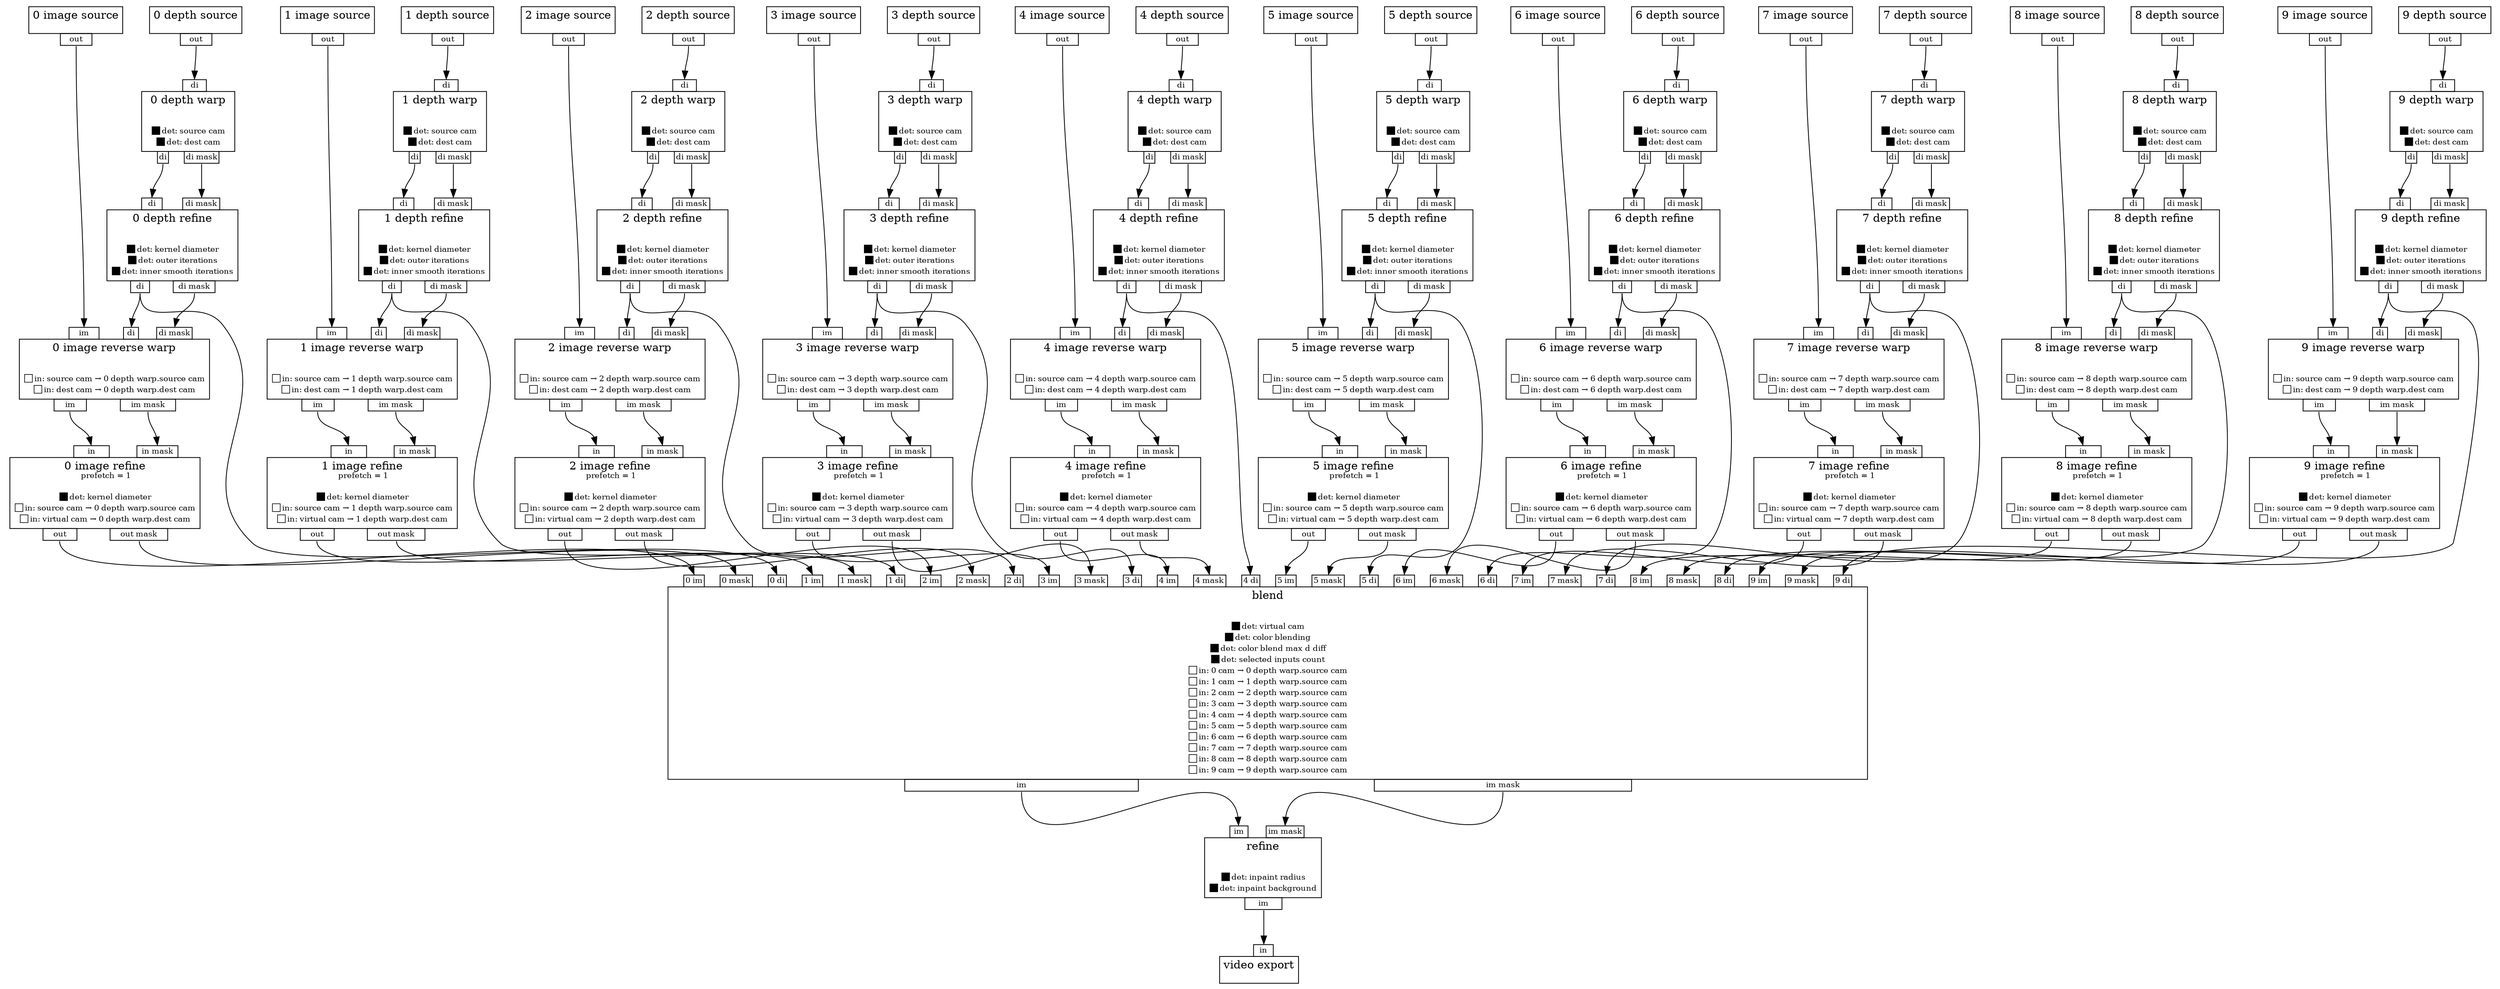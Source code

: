 digraph G{
	rankdir=TB
	filter0 [shape=plaintext label=<
<TABLE BORDER="0" CELLBORDER="0" CELLSPACING="0" CELLPADDING="0"><TR><TD WIDTH="20"></TD><TD BORDER="1" CELLPADDING="1" PORT="in1"><FONT POINT-SIZE="10">0 im</FONT></TD><TD WIDTH="20"></TD><TD BORDER="1" CELLPADDING="1" PORT="in2"><FONT POINT-SIZE="10">0 mask</FONT></TD><TD WIDTH="20"></TD><TD BORDER="1" CELLPADDING="1" PORT="in3"><FONT POINT-SIZE="10">0 di</FONT></TD><TD WIDTH="20"></TD><TD BORDER="1" CELLPADDING="1" PORT="in4"><FONT POINT-SIZE="10">1 im</FONT></TD><TD WIDTH="20"></TD><TD BORDER="1" CELLPADDING="1" PORT="in5"><FONT POINT-SIZE="10">1 mask</FONT></TD><TD WIDTH="20"></TD><TD BORDER="1" CELLPADDING="1" PORT="in6"><FONT POINT-SIZE="10">1 di</FONT></TD><TD WIDTH="20"></TD><TD BORDER="1" CELLPADDING="1" PORT="in7"><FONT POINT-SIZE="10">2 im</FONT></TD><TD WIDTH="20"></TD><TD BORDER="1" CELLPADDING="1" PORT="in8"><FONT POINT-SIZE="10">2 mask</FONT></TD><TD WIDTH="20"></TD><TD BORDER="1" CELLPADDING="1" PORT="in9"><FONT POINT-SIZE="10">2 di</FONT></TD><TD WIDTH="20"></TD><TD BORDER="1" CELLPADDING="1" PORT="in10"><FONT POINT-SIZE="10">3 im</FONT></TD><TD WIDTH="20"></TD><TD BORDER="1" CELLPADDING="1" PORT="in11"><FONT POINT-SIZE="10">3 mask</FONT></TD><TD WIDTH="20"></TD><TD BORDER="1" CELLPADDING="1" PORT="in12"><FONT POINT-SIZE="10">3 di</FONT></TD><TD WIDTH="20"></TD><TD BORDER="1" CELLPADDING="1" PORT="in13"><FONT POINT-SIZE="10">4 im</FONT></TD><TD WIDTH="20"></TD><TD BORDER="1" CELLPADDING="1" PORT="in14"><FONT POINT-SIZE="10">4 mask</FONT></TD><TD WIDTH="20"></TD><TD BORDER="1" CELLPADDING="1" PORT="in15"><FONT POINT-SIZE="10">4 di</FONT></TD><TD WIDTH="20"></TD><TD BORDER="1" CELLPADDING="1" PORT="in16"><FONT POINT-SIZE="10">5 im</FONT></TD><TD WIDTH="20"></TD><TD BORDER="1" CELLPADDING="1" PORT="in17"><FONT POINT-SIZE="10">5 mask</FONT></TD><TD WIDTH="20"></TD><TD BORDER="1" CELLPADDING="1" PORT="in18"><FONT POINT-SIZE="10">5 di</FONT></TD><TD WIDTH="20"></TD><TD BORDER="1" CELLPADDING="1" PORT="in19"><FONT POINT-SIZE="10">6 im</FONT></TD><TD WIDTH="20"></TD><TD BORDER="1" CELLPADDING="1" PORT="in20"><FONT POINT-SIZE="10">6 mask</FONT></TD><TD WIDTH="20"></TD><TD BORDER="1" CELLPADDING="1" PORT="in21"><FONT POINT-SIZE="10">6 di</FONT></TD><TD WIDTH="20"></TD><TD BORDER="1" CELLPADDING="1" PORT="in22"><FONT POINT-SIZE="10">7 im</FONT></TD><TD WIDTH="20"></TD><TD BORDER="1" CELLPADDING="1" PORT="in23"><FONT POINT-SIZE="10">7 mask</FONT></TD><TD WIDTH="20"></TD><TD BORDER="1" CELLPADDING="1" PORT="in24"><FONT POINT-SIZE="10">7 di</FONT></TD><TD WIDTH="20"></TD><TD BORDER="1" CELLPADDING="1" PORT="in25"><FONT POINT-SIZE="10">8 im</FONT></TD><TD WIDTH="20"></TD><TD BORDER="1" CELLPADDING="1" PORT="in26"><FONT POINT-SIZE="10">8 mask</FONT></TD><TD WIDTH="20"></TD><TD BORDER="1" CELLPADDING="1" PORT="in27"><FONT POINT-SIZE="10">8 di</FONT></TD><TD WIDTH="20"></TD><TD BORDER="1" CELLPADDING="1" PORT="in28"><FONT POINT-SIZE="10">9 im</FONT></TD><TD WIDTH="20"></TD><TD BORDER="1" CELLPADDING="1" PORT="in29"><FONT POINT-SIZE="10">9 mask</FONT></TD><TD WIDTH="20"></TD><TD BORDER="1" CELLPADDING="1" PORT="in30"><FONT POINT-SIZE="10">9 di</FONT></TD><TD WIDTH="20"></TD></TR><TR><TD COLSPAN="61" BORDER="1" CELLPADDING="4">blend<BR/><FONT POINT-SIZE="10">&nbsp;</FONT><BR/><BR/>&#x25A0;<FONT POINT-SIZE="10">det: virtual cam</FONT><BR/>&#x25A0;<FONT POINT-SIZE="10">det: color blending</FONT><BR/>&#x25A0;<FONT POINT-SIZE="10">det: color blend max d diff</FONT><BR/>&#x25A0;<FONT POINT-SIZE="10">det: selected inputs count</FONT><BR/>&#x25A1;<FONT POINT-SIZE="10">in: 0 cam &#x2192; 0 depth warp.source cam</FONT><BR/>&#x25A1;<FONT POINT-SIZE="10">in: 1 cam &#x2192; 1 depth warp.source cam</FONT><BR/>&#x25A1;<FONT POINT-SIZE="10">in: 2 cam &#x2192; 2 depth warp.source cam</FONT><BR/>&#x25A1;<FONT POINT-SIZE="10">in: 3 cam &#x2192; 3 depth warp.source cam</FONT><BR/>&#x25A1;<FONT POINT-SIZE="10">in: 4 cam &#x2192; 4 depth warp.source cam</FONT><BR/>&#x25A1;<FONT POINT-SIZE="10">in: 5 cam &#x2192; 5 depth warp.source cam</FONT><BR/>&#x25A1;<FONT POINT-SIZE="10">in: 6 cam &#x2192; 6 depth warp.source cam</FONT><BR/>&#x25A1;<FONT POINT-SIZE="10">in: 7 cam &#x2192; 7 depth warp.source cam</FONT><BR/>&#x25A1;<FONT POINT-SIZE="10">in: 8 cam &#x2192; 8 depth warp.source cam</FONT><BR/>&#x25A1;<FONT POINT-SIZE="10">in: 9 cam &#x2192; 9 depth warp.source cam</FONT><BR/></TD></TR><TR><TD COLSPAN="61" BORDER="0"><TABLE BORDER="0" CELLBORDER="0" CELLSPACING="0" CELLPADDING="0"><TR><TD WIDTH="20"></TD><TD BORDER="1" CELLPADDING="1" PORT="out31"><FONT POINT-SIZE="10">im</FONT></TD><TD WIDTH="20"></TD><TD BORDER="1" CELLPADDING="1" PORT="out32"><FONT POINT-SIZE="10">im mask</FONT></TD><TD WIDTH="20"></TD></TR></TABLE></TD></TR></TABLE>
>];
	filter33 [shape=plaintext label=<
<TABLE BORDER="0" CELLBORDER="0" CELLSPACING="0" CELLPADDING="0"><TR><TD COLSPAN="1" BORDER="1" CELLPADDING="4">0 image source<BR/><FONT POINT-SIZE="10">&nbsp;</FONT></TD></TR><TR><TD COLSPAN="1" BORDER="0"><TABLE BORDER="0" CELLBORDER="0" CELLSPACING="0" CELLPADDING="0"><TR><TD WIDTH="20"></TD><TD BORDER="1" CELLPADDING="1" PORT="out34"><FONT POINT-SIZE="10">out</FONT></TD><TD WIDTH="20"></TD></TR></TABLE></TD></TR></TABLE>
>];
	filter35 [shape=plaintext label=<
<TABLE BORDER="0" CELLBORDER="0" CELLSPACING="0" CELLPADDING="0"><TR><TD COLSPAN="1" BORDER="1" CELLPADDING="4">0 depth source<BR/><FONT POINT-SIZE="10">&nbsp;</FONT></TD></TR><TR><TD COLSPAN="1" BORDER="0"><TABLE BORDER="0" CELLBORDER="0" CELLSPACING="0" CELLPADDING="0"><TR><TD WIDTH="20"></TD><TD BORDER="1" CELLPADDING="1" PORT="out36"><FONT POINT-SIZE="10">out</FONT></TD><TD WIDTH="20"></TD></TR></TABLE></TD></TR></TABLE>
>];
	filter37 [shape=plaintext label=<
<TABLE BORDER="0" CELLBORDER="0" CELLSPACING="0" CELLPADDING="0"><TR><TD WIDTH="20"></TD><TD BORDER="1" CELLPADDING="1" PORT="in38"><FONT POINT-SIZE="10">di</FONT></TD><TD WIDTH="20"></TD></TR><TR><TD COLSPAN="3" BORDER="1" CELLPADDING="4">0 depth warp<BR/><FONT POINT-SIZE="10">&nbsp;</FONT><BR/><BR/>&#x25A0;<FONT POINT-SIZE="10">det: source cam</FONT><BR/>&#x25A0;<FONT POINT-SIZE="10">det: dest cam</FONT><BR/></TD></TR><TR><TD COLSPAN="3" BORDER="0"><TABLE BORDER="0" CELLBORDER="0" CELLSPACING="0" CELLPADDING="0"><TR><TD WIDTH="20"></TD><TD BORDER="1" CELLPADDING="1" PORT="out39"><FONT POINT-SIZE="10">di</FONT></TD><TD WIDTH="20"></TD><TD BORDER="1" CELLPADDING="1" PORT="out40"><FONT POINT-SIZE="10">di mask</FONT></TD><TD WIDTH="20"></TD></TR></TABLE></TD></TR></TABLE>
>];
	filter41 [shape=plaintext label=<
<TABLE BORDER="0" CELLBORDER="0" CELLSPACING="0" CELLPADDING="0"><TR><TD WIDTH="20"></TD><TD BORDER="1" CELLPADDING="1" PORT="in42"><FONT POINT-SIZE="10">di</FONT></TD><TD WIDTH="20"></TD><TD BORDER="1" CELLPADDING="1" PORT="in43"><FONT POINT-SIZE="10">di mask</FONT></TD><TD WIDTH="20"></TD></TR><TR><TD COLSPAN="5" BORDER="1" CELLPADDING="4">0 depth refine<BR/><FONT POINT-SIZE="10">&nbsp;</FONT><BR/><BR/>&#x25A0;<FONT POINT-SIZE="10">det: kernel diameter</FONT><BR/>&#x25A0;<FONT POINT-SIZE="10">det: outer iterations</FONT><BR/>&#x25A0;<FONT POINT-SIZE="10">det: inner smooth iterations</FONT><BR/></TD></TR><TR><TD COLSPAN="5" BORDER="0"><TABLE BORDER="0" CELLBORDER="0" CELLSPACING="0" CELLPADDING="0"><TR><TD WIDTH="20"></TD><TD BORDER="1" CELLPADDING="1" PORT="out44"><FONT POINT-SIZE="10">di</FONT></TD><TD WIDTH="20"></TD><TD BORDER="1" CELLPADDING="1" PORT="out45"><FONT POINT-SIZE="10">di mask</FONT></TD><TD WIDTH="20"></TD></TR></TABLE></TD></TR></TABLE>
>];
	filter46 [shape=plaintext label=<
<TABLE BORDER="0" CELLBORDER="0" CELLSPACING="0" CELLPADDING="0"><TR><TD WIDTH="20"></TD><TD BORDER="1" CELLPADDING="1" PORT="in47"><FONT POINT-SIZE="10">im</FONT></TD><TD WIDTH="20"></TD><TD BORDER="1" CELLPADDING="1" PORT="in48"><FONT POINT-SIZE="10">di</FONT></TD><TD WIDTH="20"></TD><TD BORDER="1" CELLPADDING="1" PORT="in49"><FONT POINT-SIZE="10">di mask</FONT></TD><TD WIDTH="20"></TD></TR><TR><TD COLSPAN="7" BORDER="1" CELLPADDING="4">0 image reverse warp<BR/><FONT POINT-SIZE="10">&nbsp;</FONT><BR/><BR/>&#x25A1;<FONT POINT-SIZE="10">in: source cam &#x2192; 0 depth warp.source cam</FONT><BR/>&#x25A1;<FONT POINT-SIZE="10">in: dest cam &#x2192; 0 depth warp.dest cam</FONT><BR/></TD></TR><TR><TD COLSPAN="7" BORDER="0"><TABLE BORDER="0" CELLBORDER="0" CELLSPACING="0" CELLPADDING="0"><TR><TD WIDTH="20"></TD><TD BORDER="1" CELLPADDING="1" PORT="out50"><FONT POINT-SIZE="10">im</FONT></TD><TD WIDTH="20"></TD><TD BORDER="1" CELLPADDING="1" PORT="out51"><FONT POINT-SIZE="10">im mask</FONT></TD><TD WIDTH="20"></TD></TR></TABLE></TD></TR></TABLE>
>];
	filter52 [shape=plaintext label=<
<TABLE BORDER="0" CELLBORDER="0" CELLSPACING="0" CELLPADDING="0"><TR><TD WIDTH="20"></TD><TD BORDER="1" CELLPADDING="1" PORT="in53"><FONT POINT-SIZE="10">in</FONT></TD><TD WIDTH="20"></TD><TD BORDER="1" CELLPADDING="1" PORT="in54"><FONT POINT-SIZE="10">in mask</FONT></TD><TD WIDTH="20"></TD></TR><TR><TD COLSPAN="5" BORDER="1" CELLPADDING="4">0 image refine<BR/><FONT POINT-SIZE="10">&nbsp;prefetch = 1</FONT><BR/><BR/>&#x25A0;<FONT POINT-SIZE="10">det: kernel diameter</FONT><BR/>&#x25A1;<FONT POINT-SIZE="10">in: source cam &#x2192; 0 depth warp.source cam</FONT><BR/>&#x25A1;<FONT POINT-SIZE="10">in: virtual cam &#x2192; 0 depth warp.dest cam</FONT><BR/></TD></TR><TR><TD COLSPAN="5" BORDER="0"><TABLE BORDER="0" CELLBORDER="0" CELLSPACING="0" CELLPADDING="0"><TR><TD WIDTH="20"></TD><TD BORDER="1" CELLPADDING="1" PORT="out55"><FONT POINT-SIZE="10">out</FONT></TD><TD WIDTH="20"></TD><TD BORDER="1" CELLPADDING="1" PORT="out56"><FONT POINT-SIZE="10">out mask</FONT></TD><TD WIDTH="20"></TD></TR></TABLE></TD></TR></TABLE>
>];
	filter57 [shape=plaintext label=<
<TABLE BORDER="0" CELLBORDER="0" CELLSPACING="0" CELLPADDING="0"><TR><TD COLSPAN="1" BORDER="1" CELLPADDING="4">1 image source<BR/><FONT POINT-SIZE="10">&nbsp;</FONT></TD></TR><TR><TD COLSPAN="1" BORDER="0"><TABLE BORDER="0" CELLBORDER="0" CELLSPACING="0" CELLPADDING="0"><TR><TD WIDTH="20"></TD><TD BORDER="1" CELLPADDING="1" PORT="out58"><FONT POINT-SIZE="10">out</FONT></TD><TD WIDTH="20"></TD></TR></TABLE></TD></TR></TABLE>
>];
	filter59 [shape=plaintext label=<
<TABLE BORDER="0" CELLBORDER="0" CELLSPACING="0" CELLPADDING="0"><TR><TD COLSPAN="1" BORDER="1" CELLPADDING="4">1 depth source<BR/><FONT POINT-SIZE="10">&nbsp;</FONT></TD></TR><TR><TD COLSPAN="1" BORDER="0"><TABLE BORDER="0" CELLBORDER="0" CELLSPACING="0" CELLPADDING="0"><TR><TD WIDTH="20"></TD><TD BORDER="1" CELLPADDING="1" PORT="out60"><FONT POINT-SIZE="10">out</FONT></TD><TD WIDTH="20"></TD></TR></TABLE></TD></TR></TABLE>
>];
	filter61 [shape=plaintext label=<
<TABLE BORDER="0" CELLBORDER="0" CELLSPACING="0" CELLPADDING="0"><TR><TD WIDTH="20"></TD><TD BORDER="1" CELLPADDING="1" PORT="in62"><FONT POINT-SIZE="10">di</FONT></TD><TD WIDTH="20"></TD></TR><TR><TD COLSPAN="3" BORDER="1" CELLPADDING="4">1 depth warp<BR/><FONT POINT-SIZE="10">&nbsp;</FONT><BR/><BR/>&#x25A0;<FONT POINT-SIZE="10">det: source cam</FONT><BR/>&#x25A0;<FONT POINT-SIZE="10">det: dest cam</FONT><BR/></TD></TR><TR><TD COLSPAN="3" BORDER="0"><TABLE BORDER="0" CELLBORDER="0" CELLSPACING="0" CELLPADDING="0"><TR><TD WIDTH="20"></TD><TD BORDER="1" CELLPADDING="1" PORT="out63"><FONT POINT-SIZE="10">di</FONT></TD><TD WIDTH="20"></TD><TD BORDER="1" CELLPADDING="1" PORT="out64"><FONT POINT-SIZE="10">di mask</FONT></TD><TD WIDTH="20"></TD></TR></TABLE></TD></TR></TABLE>
>];
	filter65 [shape=plaintext label=<
<TABLE BORDER="0" CELLBORDER="0" CELLSPACING="0" CELLPADDING="0"><TR><TD WIDTH="20"></TD><TD BORDER="1" CELLPADDING="1" PORT="in66"><FONT POINT-SIZE="10">di</FONT></TD><TD WIDTH="20"></TD><TD BORDER="1" CELLPADDING="1" PORT="in67"><FONT POINT-SIZE="10">di mask</FONT></TD><TD WIDTH="20"></TD></TR><TR><TD COLSPAN="5" BORDER="1" CELLPADDING="4">1 depth refine<BR/><FONT POINT-SIZE="10">&nbsp;</FONT><BR/><BR/>&#x25A0;<FONT POINT-SIZE="10">det: kernel diameter</FONT><BR/>&#x25A0;<FONT POINT-SIZE="10">det: outer iterations</FONT><BR/>&#x25A0;<FONT POINT-SIZE="10">det: inner smooth iterations</FONT><BR/></TD></TR><TR><TD COLSPAN="5" BORDER="0"><TABLE BORDER="0" CELLBORDER="0" CELLSPACING="0" CELLPADDING="0"><TR><TD WIDTH="20"></TD><TD BORDER="1" CELLPADDING="1" PORT="out68"><FONT POINT-SIZE="10">di</FONT></TD><TD WIDTH="20"></TD><TD BORDER="1" CELLPADDING="1" PORT="out69"><FONT POINT-SIZE="10">di mask</FONT></TD><TD WIDTH="20"></TD></TR></TABLE></TD></TR></TABLE>
>];
	filter70 [shape=plaintext label=<
<TABLE BORDER="0" CELLBORDER="0" CELLSPACING="0" CELLPADDING="0"><TR><TD WIDTH="20"></TD><TD BORDER="1" CELLPADDING="1" PORT="in71"><FONT POINT-SIZE="10">im</FONT></TD><TD WIDTH="20"></TD><TD BORDER="1" CELLPADDING="1" PORT="in72"><FONT POINT-SIZE="10">di</FONT></TD><TD WIDTH="20"></TD><TD BORDER="1" CELLPADDING="1" PORT="in73"><FONT POINT-SIZE="10">di mask</FONT></TD><TD WIDTH="20"></TD></TR><TR><TD COLSPAN="7" BORDER="1" CELLPADDING="4">1 image reverse warp<BR/><FONT POINT-SIZE="10">&nbsp;</FONT><BR/><BR/>&#x25A1;<FONT POINT-SIZE="10">in: source cam &#x2192; 1 depth warp.source cam</FONT><BR/>&#x25A1;<FONT POINT-SIZE="10">in: dest cam &#x2192; 1 depth warp.dest cam</FONT><BR/></TD></TR><TR><TD COLSPAN="7" BORDER="0"><TABLE BORDER="0" CELLBORDER="0" CELLSPACING="0" CELLPADDING="0"><TR><TD WIDTH="20"></TD><TD BORDER="1" CELLPADDING="1" PORT="out74"><FONT POINT-SIZE="10">im</FONT></TD><TD WIDTH="20"></TD><TD BORDER="1" CELLPADDING="1" PORT="out75"><FONT POINT-SIZE="10">im mask</FONT></TD><TD WIDTH="20"></TD></TR></TABLE></TD></TR></TABLE>
>];
	filter76 [shape=plaintext label=<
<TABLE BORDER="0" CELLBORDER="0" CELLSPACING="0" CELLPADDING="0"><TR><TD WIDTH="20"></TD><TD BORDER="1" CELLPADDING="1" PORT="in77"><FONT POINT-SIZE="10">in</FONT></TD><TD WIDTH="20"></TD><TD BORDER="1" CELLPADDING="1" PORT="in78"><FONT POINT-SIZE="10">in mask</FONT></TD><TD WIDTH="20"></TD></TR><TR><TD COLSPAN="5" BORDER="1" CELLPADDING="4">1 image refine<BR/><FONT POINT-SIZE="10">&nbsp;prefetch = 1</FONT><BR/><BR/>&#x25A0;<FONT POINT-SIZE="10">det: kernel diameter</FONT><BR/>&#x25A1;<FONT POINT-SIZE="10">in: source cam &#x2192; 1 depth warp.source cam</FONT><BR/>&#x25A1;<FONT POINT-SIZE="10">in: virtual cam &#x2192; 1 depth warp.dest cam</FONT><BR/></TD></TR><TR><TD COLSPAN="5" BORDER="0"><TABLE BORDER="0" CELLBORDER="0" CELLSPACING="0" CELLPADDING="0"><TR><TD WIDTH="20"></TD><TD BORDER="1" CELLPADDING="1" PORT="out79"><FONT POINT-SIZE="10">out</FONT></TD><TD WIDTH="20"></TD><TD BORDER="1" CELLPADDING="1" PORT="out80"><FONT POINT-SIZE="10">out mask</FONT></TD><TD WIDTH="20"></TD></TR></TABLE></TD></TR></TABLE>
>];
	filter81 [shape=plaintext label=<
<TABLE BORDER="0" CELLBORDER="0" CELLSPACING="0" CELLPADDING="0"><TR><TD COLSPAN="1" BORDER="1" CELLPADDING="4">2 image source<BR/><FONT POINT-SIZE="10">&nbsp;</FONT></TD></TR><TR><TD COLSPAN="1" BORDER="0"><TABLE BORDER="0" CELLBORDER="0" CELLSPACING="0" CELLPADDING="0"><TR><TD WIDTH="20"></TD><TD BORDER="1" CELLPADDING="1" PORT="out82"><FONT POINT-SIZE="10">out</FONT></TD><TD WIDTH="20"></TD></TR></TABLE></TD></TR></TABLE>
>];
	filter83 [shape=plaintext label=<
<TABLE BORDER="0" CELLBORDER="0" CELLSPACING="0" CELLPADDING="0"><TR><TD COLSPAN="1" BORDER="1" CELLPADDING="4">2 depth source<BR/><FONT POINT-SIZE="10">&nbsp;</FONT></TD></TR><TR><TD COLSPAN="1" BORDER="0"><TABLE BORDER="0" CELLBORDER="0" CELLSPACING="0" CELLPADDING="0"><TR><TD WIDTH="20"></TD><TD BORDER="1" CELLPADDING="1" PORT="out84"><FONT POINT-SIZE="10">out</FONT></TD><TD WIDTH="20"></TD></TR></TABLE></TD></TR></TABLE>
>];
	filter85 [shape=plaintext label=<
<TABLE BORDER="0" CELLBORDER="0" CELLSPACING="0" CELLPADDING="0"><TR><TD WIDTH="20"></TD><TD BORDER="1" CELLPADDING="1" PORT="in86"><FONT POINT-SIZE="10">di</FONT></TD><TD WIDTH="20"></TD></TR><TR><TD COLSPAN="3" BORDER="1" CELLPADDING="4">2 depth warp<BR/><FONT POINT-SIZE="10">&nbsp;</FONT><BR/><BR/>&#x25A0;<FONT POINT-SIZE="10">det: source cam</FONT><BR/>&#x25A0;<FONT POINT-SIZE="10">det: dest cam</FONT><BR/></TD></TR><TR><TD COLSPAN="3" BORDER="0"><TABLE BORDER="0" CELLBORDER="0" CELLSPACING="0" CELLPADDING="0"><TR><TD WIDTH="20"></TD><TD BORDER="1" CELLPADDING="1" PORT="out87"><FONT POINT-SIZE="10">di</FONT></TD><TD WIDTH="20"></TD><TD BORDER="1" CELLPADDING="1" PORT="out88"><FONT POINT-SIZE="10">di mask</FONT></TD><TD WIDTH="20"></TD></TR></TABLE></TD></TR></TABLE>
>];
	filter89 [shape=plaintext label=<
<TABLE BORDER="0" CELLBORDER="0" CELLSPACING="0" CELLPADDING="0"><TR><TD WIDTH="20"></TD><TD BORDER="1" CELLPADDING="1" PORT="in90"><FONT POINT-SIZE="10">di</FONT></TD><TD WIDTH="20"></TD><TD BORDER="1" CELLPADDING="1" PORT="in91"><FONT POINT-SIZE="10">di mask</FONT></TD><TD WIDTH="20"></TD></TR><TR><TD COLSPAN="5" BORDER="1" CELLPADDING="4">2 depth refine<BR/><FONT POINT-SIZE="10">&nbsp;</FONT><BR/><BR/>&#x25A0;<FONT POINT-SIZE="10">det: kernel diameter</FONT><BR/>&#x25A0;<FONT POINT-SIZE="10">det: outer iterations</FONT><BR/>&#x25A0;<FONT POINT-SIZE="10">det: inner smooth iterations</FONT><BR/></TD></TR><TR><TD COLSPAN="5" BORDER="0"><TABLE BORDER="0" CELLBORDER="0" CELLSPACING="0" CELLPADDING="0"><TR><TD WIDTH="20"></TD><TD BORDER="1" CELLPADDING="1" PORT="out92"><FONT POINT-SIZE="10">di</FONT></TD><TD WIDTH="20"></TD><TD BORDER="1" CELLPADDING="1" PORT="out93"><FONT POINT-SIZE="10">di mask</FONT></TD><TD WIDTH="20"></TD></TR></TABLE></TD></TR></TABLE>
>];
	filter94 [shape=plaintext label=<
<TABLE BORDER="0" CELLBORDER="0" CELLSPACING="0" CELLPADDING="0"><TR><TD WIDTH="20"></TD><TD BORDER="1" CELLPADDING="1" PORT="in95"><FONT POINT-SIZE="10">im</FONT></TD><TD WIDTH="20"></TD><TD BORDER="1" CELLPADDING="1" PORT="in96"><FONT POINT-SIZE="10">di</FONT></TD><TD WIDTH="20"></TD><TD BORDER="1" CELLPADDING="1" PORT="in97"><FONT POINT-SIZE="10">di mask</FONT></TD><TD WIDTH="20"></TD></TR><TR><TD COLSPAN="7" BORDER="1" CELLPADDING="4">2 image reverse warp<BR/><FONT POINT-SIZE="10">&nbsp;</FONT><BR/><BR/>&#x25A1;<FONT POINT-SIZE="10">in: source cam &#x2192; 2 depth warp.source cam</FONT><BR/>&#x25A1;<FONT POINT-SIZE="10">in: dest cam &#x2192; 2 depth warp.dest cam</FONT><BR/></TD></TR><TR><TD COLSPAN="7" BORDER="0"><TABLE BORDER="0" CELLBORDER="0" CELLSPACING="0" CELLPADDING="0"><TR><TD WIDTH="20"></TD><TD BORDER="1" CELLPADDING="1" PORT="out98"><FONT POINT-SIZE="10">im</FONT></TD><TD WIDTH="20"></TD><TD BORDER="1" CELLPADDING="1" PORT="out99"><FONT POINT-SIZE="10">im mask</FONT></TD><TD WIDTH="20"></TD></TR></TABLE></TD></TR></TABLE>
>];
	filter100 [shape=plaintext label=<
<TABLE BORDER="0" CELLBORDER="0" CELLSPACING="0" CELLPADDING="0"><TR><TD WIDTH="20"></TD><TD BORDER="1" CELLPADDING="1" PORT="in101"><FONT POINT-SIZE="10">in</FONT></TD><TD WIDTH="20"></TD><TD BORDER="1" CELLPADDING="1" PORT="in102"><FONT POINT-SIZE="10">in mask</FONT></TD><TD WIDTH="20"></TD></TR><TR><TD COLSPAN="5" BORDER="1" CELLPADDING="4">2 image refine<BR/><FONT POINT-SIZE="10">&nbsp;prefetch = 1</FONT><BR/><BR/>&#x25A0;<FONT POINT-SIZE="10">det: kernel diameter</FONT><BR/>&#x25A1;<FONT POINT-SIZE="10">in: source cam &#x2192; 2 depth warp.source cam</FONT><BR/>&#x25A1;<FONT POINT-SIZE="10">in: virtual cam &#x2192; 2 depth warp.dest cam</FONT><BR/></TD></TR><TR><TD COLSPAN="5" BORDER="0"><TABLE BORDER="0" CELLBORDER="0" CELLSPACING="0" CELLPADDING="0"><TR><TD WIDTH="20"></TD><TD BORDER="1" CELLPADDING="1" PORT="out103"><FONT POINT-SIZE="10">out</FONT></TD><TD WIDTH="20"></TD><TD BORDER="1" CELLPADDING="1" PORT="out104"><FONT POINT-SIZE="10">out mask</FONT></TD><TD WIDTH="20"></TD></TR></TABLE></TD></TR></TABLE>
>];
	filter105 [shape=plaintext label=<
<TABLE BORDER="0" CELLBORDER="0" CELLSPACING="0" CELLPADDING="0"><TR><TD COLSPAN="1" BORDER="1" CELLPADDING="4">3 image source<BR/><FONT POINT-SIZE="10">&nbsp;</FONT></TD></TR><TR><TD COLSPAN="1" BORDER="0"><TABLE BORDER="0" CELLBORDER="0" CELLSPACING="0" CELLPADDING="0"><TR><TD WIDTH="20"></TD><TD BORDER="1" CELLPADDING="1" PORT="out106"><FONT POINT-SIZE="10">out</FONT></TD><TD WIDTH="20"></TD></TR></TABLE></TD></TR></TABLE>
>];
	filter107 [shape=plaintext label=<
<TABLE BORDER="0" CELLBORDER="0" CELLSPACING="0" CELLPADDING="0"><TR><TD COLSPAN="1" BORDER="1" CELLPADDING="4">3 depth source<BR/><FONT POINT-SIZE="10">&nbsp;</FONT></TD></TR><TR><TD COLSPAN="1" BORDER="0"><TABLE BORDER="0" CELLBORDER="0" CELLSPACING="0" CELLPADDING="0"><TR><TD WIDTH="20"></TD><TD BORDER="1" CELLPADDING="1" PORT="out108"><FONT POINT-SIZE="10">out</FONT></TD><TD WIDTH="20"></TD></TR></TABLE></TD></TR></TABLE>
>];
	filter109 [shape=plaintext label=<
<TABLE BORDER="0" CELLBORDER="0" CELLSPACING="0" CELLPADDING="0"><TR><TD WIDTH="20"></TD><TD BORDER="1" CELLPADDING="1" PORT="in110"><FONT POINT-SIZE="10">di</FONT></TD><TD WIDTH="20"></TD></TR><TR><TD COLSPAN="3" BORDER="1" CELLPADDING="4">3 depth warp<BR/><FONT POINT-SIZE="10">&nbsp;</FONT><BR/><BR/>&#x25A0;<FONT POINT-SIZE="10">det: source cam</FONT><BR/>&#x25A0;<FONT POINT-SIZE="10">det: dest cam</FONT><BR/></TD></TR><TR><TD COLSPAN="3" BORDER="0"><TABLE BORDER="0" CELLBORDER="0" CELLSPACING="0" CELLPADDING="0"><TR><TD WIDTH="20"></TD><TD BORDER="1" CELLPADDING="1" PORT="out111"><FONT POINT-SIZE="10">di</FONT></TD><TD WIDTH="20"></TD><TD BORDER="1" CELLPADDING="1" PORT="out112"><FONT POINT-SIZE="10">di mask</FONT></TD><TD WIDTH="20"></TD></TR></TABLE></TD></TR></TABLE>
>];
	filter113 [shape=plaintext label=<
<TABLE BORDER="0" CELLBORDER="0" CELLSPACING="0" CELLPADDING="0"><TR><TD WIDTH="20"></TD><TD BORDER="1" CELLPADDING="1" PORT="in114"><FONT POINT-SIZE="10">di</FONT></TD><TD WIDTH="20"></TD><TD BORDER="1" CELLPADDING="1" PORT="in115"><FONT POINT-SIZE="10">di mask</FONT></TD><TD WIDTH="20"></TD></TR><TR><TD COLSPAN="5" BORDER="1" CELLPADDING="4">3 depth refine<BR/><FONT POINT-SIZE="10">&nbsp;</FONT><BR/><BR/>&#x25A0;<FONT POINT-SIZE="10">det: kernel diameter</FONT><BR/>&#x25A0;<FONT POINT-SIZE="10">det: outer iterations</FONT><BR/>&#x25A0;<FONT POINT-SIZE="10">det: inner smooth iterations</FONT><BR/></TD></TR><TR><TD COLSPAN="5" BORDER="0"><TABLE BORDER="0" CELLBORDER="0" CELLSPACING="0" CELLPADDING="0"><TR><TD WIDTH="20"></TD><TD BORDER="1" CELLPADDING="1" PORT="out116"><FONT POINT-SIZE="10">di</FONT></TD><TD WIDTH="20"></TD><TD BORDER="1" CELLPADDING="1" PORT="out117"><FONT POINT-SIZE="10">di mask</FONT></TD><TD WIDTH="20"></TD></TR></TABLE></TD></TR></TABLE>
>];
	filter118 [shape=plaintext label=<
<TABLE BORDER="0" CELLBORDER="0" CELLSPACING="0" CELLPADDING="0"><TR><TD WIDTH="20"></TD><TD BORDER="1" CELLPADDING="1" PORT="in119"><FONT POINT-SIZE="10">im</FONT></TD><TD WIDTH="20"></TD><TD BORDER="1" CELLPADDING="1" PORT="in120"><FONT POINT-SIZE="10">di</FONT></TD><TD WIDTH="20"></TD><TD BORDER="1" CELLPADDING="1" PORT="in121"><FONT POINT-SIZE="10">di mask</FONT></TD><TD WIDTH="20"></TD></TR><TR><TD COLSPAN="7" BORDER="1" CELLPADDING="4">3 image reverse warp<BR/><FONT POINT-SIZE="10">&nbsp;</FONT><BR/><BR/>&#x25A1;<FONT POINT-SIZE="10">in: source cam &#x2192; 3 depth warp.source cam</FONT><BR/>&#x25A1;<FONT POINT-SIZE="10">in: dest cam &#x2192; 3 depth warp.dest cam</FONT><BR/></TD></TR><TR><TD COLSPAN="7" BORDER="0"><TABLE BORDER="0" CELLBORDER="0" CELLSPACING="0" CELLPADDING="0"><TR><TD WIDTH="20"></TD><TD BORDER="1" CELLPADDING="1" PORT="out122"><FONT POINT-SIZE="10">im</FONT></TD><TD WIDTH="20"></TD><TD BORDER="1" CELLPADDING="1" PORT="out123"><FONT POINT-SIZE="10">im mask</FONT></TD><TD WIDTH="20"></TD></TR></TABLE></TD></TR></TABLE>
>];
	filter124 [shape=plaintext label=<
<TABLE BORDER="0" CELLBORDER="0" CELLSPACING="0" CELLPADDING="0"><TR><TD WIDTH="20"></TD><TD BORDER="1" CELLPADDING="1" PORT="in125"><FONT POINT-SIZE="10">in</FONT></TD><TD WIDTH="20"></TD><TD BORDER="1" CELLPADDING="1" PORT="in126"><FONT POINT-SIZE="10">in mask</FONT></TD><TD WIDTH="20"></TD></TR><TR><TD COLSPAN="5" BORDER="1" CELLPADDING="4">3 image refine<BR/><FONT POINT-SIZE="10">&nbsp;prefetch = 1</FONT><BR/><BR/>&#x25A0;<FONT POINT-SIZE="10">det: kernel diameter</FONT><BR/>&#x25A1;<FONT POINT-SIZE="10">in: source cam &#x2192; 3 depth warp.source cam</FONT><BR/>&#x25A1;<FONT POINT-SIZE="10">in: virtual cam &#x2192; 3 depth warp.dest cam</FONT><BR/></TD></TR><TR><TD COLSPAN="5" BORDER="0"><TABLE BORDER="0" CELLBORDER="0" CELLSPACING="0" CELLPADDING="0"><TR><TD WIDTH="20"></TD><TD BORDER="1" CELLPADDING="1" PORT="out127"><FONT POINT-SIZE="10">out</FONT></TD><TD WIDTH="20"></TD><TD BORDER="1" CELLPADDING="1" PORT="out128"><FONT POINT-SIZE="10">out mask</FONT></TD><TD WIDTH="20"></TD></TR></TABLE></TD></TR></TABLE>
>];
	filter129 [shape=plaintext label=<
<TABLE BORDER="0" CELLBORDER="0" CELLSPACING="0" CELLPADDING="0"><TR><TD COLSPAN="1" BORDER="1" CELLPADDING="4">4 image source<BR/><FONT POINT-SIZE="10">&nbsp;</FONT></TD></TR><TR><TD COLSPAN="1" BORDER="0"><TABLE BORDER="0" CELLBORDER="0" CELLSPACING="0" CELLPADDING="0"><TR><TD WIDTH="20"></TD><TD BORDER="1" CELLPADDING="1" PORT="out130"><FONT POINT-SIZE="10">out</FONT></TD><TD WIDTH="20"></TD></TR></TABLE></TD></TR></TABLE>
>];
	filter131 [shape=plaintext label=<
<TABLE BORDER="0" CELLBORDER="0" CELLSPACING="0" CELLPADDING="0"><TR><TD COLSPAN="1" BORDER="1" CELLPADDING="4">4 depth source<BR/><FONT POINT-SIZE="10">&nbsp;</FONT></TD></TR><TR><TD COLSPAN="1" BORDER="0"><TABLE BORDER="0" CELLBORDER="0" CELLSPACING="0" CELLPADDING="0"><TR><TD WIDTH="20"></TD><TD BORDER="1" CELLPADDING="1" PORT="out132"><FONT POINT-SIZE="10">out</FONT></TD><TD WIDTH="20"></TD></TR></TABLE></TD></TR></TABLE>
>];
	filter133 [shape=plaintext label=<
<TABLE BORDER="0" CELLBORDER="0" CELLSPACING="0" CELLPADDING="0"><TR><TD WIDTH="20"></TD><TD BORDER="1" CELLPADDING="1" PORT="in134"><FONT POINT-SIZE="10">di</FONT></TD><TD WIDTH="20"></TD></TR><TR><TD COLSPAN="3" BORDER="1" CELLPADDING="4">4 depth warp<BR/><FONT POINT-SIZE="10">&nbsp;</FONT><BR/><BR/>&#x25A0;<FONT POINT-SIZE="10">det: source cam</FONT><BR/>&#x25A0;<FONT POINT-SIZE="10">det: dest cam</FONT><BR/></TD></TR><TR><TD COLSPAN="3" BORDER="0"><TABLE BORDER="0" CELLBORDER="0" CELLSPACING="0" CELLPADDING="0"><TR><TD WIDTH="20"></TD><TD BORDER="1" CELLPADDING="1" PORT="out135"><FONT POINT-SIZE="10">di</FONT></TD><TD WIDTH="20"></TD><TD BORDER="1" CELLPADDING="1" PORT="out136"><FONT POINT-SIZE="10">di mask</FONT></TD><TD WIDTH="20"></TD></TR></TABLE></TD></TR></TABLE>
>];
	filter137 [shape=plaintext label=<
<TABLE BORDER="0" CELLBORDER="0" CELLSPACING="0" CELLPADDING="0"><TR><TD WIDTH="20"></TD><TD BORDER="1" CELLPADDING="1" PORT="in138"><FONT POINT-SIZE="10">di</FONT></TD><TD WIDTH="20"></TD><TD BORDER="1" CELLPADDING="1" PORT="in139"><FONT POINT-SIZE="10">di mask</FONT></TD><TD WIDTH="20"></TD></TR><TR><TD COLSPAN="5" BORDER="1" CELLPADDING="4">4 depth refine<BR/><FONT POINT-SIZE="10">&nbsp;</FONT><BR/><BR/>&#x25A0;<FONT POINT-SIZE="10">det: kernel diameter</FONT><BR/>&#x25A0;<FONT POINT-SIZE="10">det: outer iterations</FONT><BR/>&#x25A0;<FONT POINT-SIZE="10">det: inner smooth iterations</FONT><BR/></TD></TR><TR><TD COLSPAN="5" BORDER="0"><TABLE BORDER="0" CELLBORDER="0" CELLSPACING="0" CELLPADDING="0"><TR><TD WIDTH="20"></TD><TD BORDER="1" CELLPADDING="1" PORT="out140"><FONT POINT-SIZE="10">di</FONT></TD><TD WIDTH="20"></TD><TD BORDER="1" CELLPADDING="1" PORT="out141"><FONT POINT-SIZE="10">di mask</FONT></TD><TD WIDTH="20"></TD></TR></TABLE></TD></TR></TABLE>
>];
	filter142 [shape=plaintext label=<
<TABLE BORDER="0" CELLBORDER="0" CELLSPACING="0" CELLPADDING="0"><TR><TD WIDTH="20"></TD><TD BORDER="1" CELLPADDING="1" PORT="in143"><FONT POINT-SIZE="10">im</FONT></TD><TD WIDTH="20"></TD><TD BORDER="1" CELLPADDING="1" PORT="in144"><FONT POINT-SIZE="10">di</FONT></TD><TD WIDTH="20"></TD><TD BORDER="1" CELLPADDING="1" PORT="in145"><FONT POINT-SIZE="10">di mask</FONT></TD><TD WIDTH="20"></TD></TR><TR><TD COLSPAN="7" BORDER="1" CELLPADDING="4">4 image reverse warp<BR/><FONT POINT-SIZE="10">&nbsp;</FONT><BR/><BR/>&#x25A1;<FONT POINT-SIZE="10">in: source cam &#x2192; 4 depth warp.source cam</FONT><BR/>&#x25A1;<FONT POINT-SIZE="10">in: dest cam &#x2192; 4 depth warp.dest cam</FONT><BR/></TD></TR><TR><TD COLSPAN="7" BORDER="0"><TABLE BORDER="0" CELLBORDER="0" CELLSPACING="0" CELLPADDING="0"><TR><TD WIDTH="20"></TD><TD BORDER="1" CELLPADDING="1" PORT="out146"><FONT POINT-SIZE="10">im</FONT></TD><TD WIDTH="20"></TD><TD BORDER="1" CELLPADDING="1" PORT="out147"><FONT POINT-SIZE="10">im mask</FONT></TD><TD WIDTH="20"></TD></TR></TABLE></TD></TR></TABLE>
>];
	filter148 [shape=plaintext label=<
<TABLE BORDER="0" CELLBORDER="0" CELLSPACING="0" CELLPADDING="0"><TR><TD WIDTH="20"></TD><TD BORDER="1" CELLPADDING="1" PORT="in149"><FONT POINT-SIZE="10">in</FONT></TD><TD WIDTH="20"></TD><TD BORDER="1" CELLPADDING="1" PORT="in150"><FONT POINT-SIZE="10">in mask</FONT></TD><TD WIDTH="20"></TD></TR><TR><TD COLSPAN="5" BORDER="1" CELLPADDING="4">4 image refine<BR/><FONT POINT-SIZE="10">&nbsp;prefetch = 1</FONT><BR/><BR/>&#x25A0;<FONT POINT-SIZE="10">det: kernel diameter</FONT><BR/>&#x25A1;<FONT POINT-SIZE="10">in: source cam &#x2192; 4 depth warp.source cam</FONT><BR/>&#x25A1;<FONT POINT-SIZE="10">in: virtual cam &#x2192; 4 depth warp.dest cam</FONT><BR/></TD></TR><TR><TD COLSPAN="5" BORDER="0"><TABLE BORDER="0" CELLBORDER="0" CELLSPACING="0" CELLPADDING="0"><TR><TD WIDTH="20"></TD><TD BORDER="1" CELLPADDING="1" PORT="out151"><FONT POINT-SIZE="10">out</FONT></TD><TD WIDTH="20"></TD><TD BORDER="1" CELLPADDING="1" PORT="out152"><FONT POINT-SIZE="10">out mask</FONT></TD><TD WIDTH="20"></TD></TR></TABLE></TD></TR></TABLE>
>];
	filter153 [shape=plaintext label=<
<TABLE BORDER="0" CELLBORDER="0" CELLSPACING="0" CELLPADDING="0"><TR><TD COLSPAN="1" BORDER="1" CELLPADDING="4">5 image source<BR/><FONT POINT-SIZE="10">&nbsp;</FONT></TD></TR><TR><TD COLSPAN="1" BORDER="0"><TABLE BORDER="0" CELLBORDER="0" CELLSPACING="0" CELLPADDING="0"><TR><TD WIDTH="20"></TD><TD BORDER="1" CELLPADDING="1" PORT="out154"><FONT POINT-SIZE="10">out</FONT></TD><TD WIDTH="20"></TD></TR></TABLE></TD></TR></TABLE>
>];
	filter155 [shape=plaintext label=<
<TABLE BORDER="0" CELLBORDER="0" CELLSPACING="0" CELLPADDING="0"><TR><TD COLSPAN="1" BORDER="1" CELLPADDING="4">5 depth source<BR/><FONT POINT-SIZE="10">&nbsp;</FONT></TD></TR><TR><TD COLSPAN="1" BORDER="0"><TABLE BORDER="0" CELLBORDER="0" CELLSPACING="0" CELLPADDING="0"><TR><TD WIDTH="20"></TD><TD BORDER="1" CELLPADDING="1" PORT="out156"><FONT POINT-SIZE="10">out</FONT></TD><TD WIDTH="20"></TD></TR></TABLE></TD></TR></TABLE>
>];
	filter157 [shape=plaintext label=<
<TABLE BORDER="0" CELLBORDER="0" CELLSPACING="0" CELLPADDING="0"><TR><TD WIDTH="20"></TD><TD BORDER="1" CELLPADDING="1" PORT="in158"><FONT POINT-SIZE="10">di</FONT></TD><TD WIDTH="20"></TD></TR><TR><TD COLSPAN="3" BORDER="1" CELLPADDING="4">5 depth warp<BR/><FONT POINT-SIZE="10">&nbsp;</FONT><BR/><BR/>&#x25A0;<FONT POINT-SIZE="10">det: source cam</FONT><BR/>&#x25A0;<FONT POINT-SIZE="10">det: dest cam</FONT><BR/></TD></TR><TR><TD COLSPAN="3" BORDER="0"><TABLE BORDER="0" CELLBORDER="0" CELLSPACING="0" CELLPADDING="0"><TR><TD WIDTH="20"></TD><TD BORDER="1" CELLPADDING="1" PORT="out159"><FONT POINT-SIZE="10">di</FONT></TD><TD WIDTH="20"></TD><TD BORDER="1" CELLPADDING="1" PORT="out160"><FONT POINT-SIZE="10">di mask</FONT></TD><TD WIDTH="20"></TD></TR></TABLE></TD></TR></TABLE>
>];
	filter161 [shape=plaintext label=<
<TABLE BORDER="0" CELLBORDER="0" CELLSPACING="0" CELLPADDING="0"><TR><TD WIDTH="20"></TD><TD BORDER="1" CELLPADDING="1" PORT="in162"><FONT POINT-SIZE="10">di</FONT></TD><TD WIDTH="20"></TD><TD BORDER="1" CELLPADDING="1" PORT="in163"><FONT POINT-SIZE="10">di mask</FONT></TD><TD WIDTH="20"></TD></TR><TR><TD COLSPAN="5" BORDER="1" CELLPADDING="4">5 depth refine<BR/><FONT POINT-SIZE="10">&nbsp;</FONT><BR/><BR/>&#x25A0;<FONT POINT-SIZE="10">det: kernel diameter</FONT><BR/>&#x25A0;<FONT POINT-SIZE="10">det: outer iterations</FONT><BR/>&#x25A0;<FONT POINT-SIZE="10">det: inner smooth iterations</FONT><BR/></TD></TR><TR><TD COLSPAN="5" BORDER="0"><TABLE BORDER="0" CELLBORDER="0" CELLSPACING="0" CELLPADDING="0"><TR><TD WIDTH="20"></TD><TD BORDER="1" CELLPADDING="1" PORT="out164"><FONT POINT-SIZE="10">di</FONT></TD><TD WIDTH="20"></TD><TD BORDER="1" CELLPADDING="1" PORT="out165"><FONT POINT-SIZE="10">di mask</FONT></TD><TD WIDTH="20"></TD></TR></TABLE></TD></TR></TABLE>
>];
	filter166 [shape=plaintext label=<
<TABLE BORDER="0" CELLBORDER="0" CELLSPACING="0" CELLPADDING="0"><TR><TD WIDTH="20"></TD><TD BORDER="1" CELLPADDING="1" PORT="in167"><FONT POINT-SIZE="10">im</FONT></TD><TD WIDTH="20"></TD><TD BORDER="1" CELLPADDING="1" PORT="in168"><FONT POINT-SIZE="10">di</FONT></TD><TD WIDTH="20"></TD><TD BORDER="1" CELLPADDING="1" PORT="in169"><FONT POINT-SIZE="10">di mask</FONT></TD><TD WIDTH="20"></TD></TR><TR><TD COLSPAN="7" BORDER="1" CELLPADDING="4">5 image reverse warp<BR/><FONT POINT-SIZE="10">&nbsp;</FONT><BR/><BR/>&#x25A1;<FONT POINT-SIZE="10">in: source cam &#x2192; 5 depth warp.source cam</FONT><BR/>&#x25A1;<FONT POINT-SIZE="10">in: dest cam &#x2192; 5 depth warp.dest cam</FONT><BR/></TD></TR><TR><TD COLSPAN="7" BORDER="0"><TABLE BORDER="0" CELLBORDER="0" CELLSPACING="0" CELLPADDING="0"><TR><TD WIDTH="20"></TD><TD BORDER="1" CELLPADDING="1" PORT="out170"><FONT POINT-SIZE="10">im</FONT></TD><TD WIDTH="20"></TD><TD BORDER="1" CELLPADDING="1" PORT="out171"><FONT POINT-SIZE="10">im mask</FONT></TD><TD WIDTH="20"></TD></TR></TABLE></TD></TR></TABLE>
>];
	filter172 [shape=plaintext label=<
<TABLE BORDER="0" CELLBORDER="0" CELLSPACING="0" CELLPADDING="0"><TR><TD WIDTH="20"></TD><TD BORDER="1" CELLPADDING="1" PORT="in173"><FONT POINT-SIZE="10">in</FONT></TD><TD WIDTH="20"></TD><TD BORDER="1" CELLPADDING="1" PORT="in174"><FONT POINT-SIZE="10">in mask</FONT></TD><TD WIDTH="20"></TD></TR><TR><TD COLSPAN="5" BORDER="1" CELLPADDING="4">5 image refine<BR/><FONT POINT-SIZE="10">&nbsp;prefetch = 1</FONT><BR/><BR/>&#x25A0;<FONT POINT-SIZE="10">det: kernel diameter</FONT><BR/>&#x25A1;<FONT POINT-SIZE="10">in: source cam &#x2192; 5 depth warp.source cam</FONT><BR/>&#x25A1;<FONT POINT-SIZE="10">in: virtual cam &#x2192; 5 depth warp.dest cam</FONT><BR/></TD></TR><TR><TD COLSPAN="5" BORDER="0"><TABLE BORDER="0" CELLBORDER="0" CELLSPACING="0" CELLPADDING="0"><TR><TD WIDTH="20"></TD><TD BORDER="1" CELLPADDING="1" PORT="out175"><FONT POINT-SIZE="10">out</FONT></TD><TD WIDTH="20"></TD><TD BORDER="1" CELLPADDING="1" PORT="out176"><FONT POINT-SIZE="10">out mask</FONT></TD><TD WIDTH="20"></TD></TR></TABLE></TD></TR></TABLE>
>];
	filter177 [shape=plaintext label=<
<TABLE BORDER="0" CELLBORDER="0" CELLSPACING="0" CELLPADDING="0"><TR><TD COLSPAN="1" BORDER="1" CELLPADDING="4">6 image source<BR/><FONT POINT-SIZE="10">&nbsp;</FONT></TD></TR><TR><TD COLSPAN="1" BORDER="0"><TABLE BORDER="0" CELLBORDER="0" CELLSPACING="0" CELLPADDING="0"><TR><TD WIDTH="20"></TD><TD BORDER="1" CELLPADDING="1" PORT="out178"><FONT POINT-SIZE="10">out</FONT></TD><TD WIDTH="20"></TD></TR></TABLE></TD></TR></TABLE>
>];
	filter179 [shape=plaintext label=<
<TABLE BORDER="0" CELLBORDER="0" CELLSPACING="0" CELLPADDING="0"><TR><TD COLSPAN="1" BORDER="1" CELLPADDING="4">6 depth source<BR/><FONT POINT-SIZE="10">&nbsp;</FONT></TD></TR><TR><TD COLSPAN="1" BORDER="0"><TABLE BORDER="0" CELLBORDER="0" CELLSPACING="0" CELLPADDING="0"><TR><TD WIDTH="20"></TD><TD BORDER="1" CELLPADDING="1" PORT="out180"><FONT POINT-SIZE="10">out</FONT></TD><TD WIDTH="20"></TD></TR></TABLE></TD></TR></TABLE>
>];
	filter181 [shape=plaintext label=<
<TABLE BORDER="0" CELLBORDER="0" CELLSPACING="0" CELLPADDING="0"><TR><TD WIDTH="20"></TD><TD BORDER="1" CELLPADDING="1" PORT="in182"><FONT POINT-SIZE="10">di</FONT></TD><TD WIDTH="20"></TD></TR><TR><TD COLSPAN="3" BORDER="1" CELLPADDING="4">6 depth warp<BR/><FONT POINT-SIZE="10">&nbsp;</FONT><BR/><BR/>&#x25A0;<FONT POINT-SIZE="10">det: source cam</FONT><BR/>&#x25A0;<FONT POINT-SIZE="10">det: dest cam</FONT><BR/></TD></TR><TR><TD COLSPAN="3" BORDER="0"><TABLE BORDER="0" CELLBORDER="0" CELLSPACING="0" CELLPADDING="0"><TR><TD WIDTH="20"></TD><TD BORDER="1" CELLPADDING="1" PORT="out183"><FONT POINT-SIZE="10">di</FONT></TD><TD WIDTH="20"></TD><TD BORDER="1" CELLPADDING="1" PORT="out184"><FONT POINT-SIZE="10">di mask</FONT></TD><TD WIDTH="20"></TD></TR></TABLE></TD></TR></TABLE>
>];
	filter185 [shape=plaintext label=<
<TABLE BORDER="0" CELLBORDER="0" CELLSPACING="0" CELLPADDING="0"><TR><TD WIDTH="20"></TD><TD BORDER="1" CELLPADDING="1" PORT="in186"><FONT POINT-SIZE="10">di</FONT></TD><TD WIDTH="20"></TD><TD BORDER="1" CELLPADDING="1" PORT="in187"><FONT POINT-SIZE="10">di mask</FONT></TD><TD WIDTH="20"></TD></TR><TR><TD COLSPAN="5" BORDER="1" CELLPADDING="4">6 depth refine<BR/><FONT POINT-SIZE="10">&nbsp;</FONT><BR/><BR/>&#x25A0;<FONT POINT-SIZE="10">det: kernel diameter</FONT><BR/>&#x25A0;<FONT POINT-SIZE="10">det: outer iterations</FONT><BR/>&#x25A0;<FONT POINT-SIZE="10">det: inner smooth iterations</FONT><BR/></TD></TR><TR><TD COLSPAN="5" BORDER="0"><TABLE BORDER="0" CELLBORDER="0" CELLSPACING="0" CELLPADDING="0"><TR><TD WIDTH="20"></TD><TD BORDER="1" CELLPADDING="1" PORT="out188"><FONT POINT-SIZE="10">di</FONT></TD><TD WIDTH="20"></TD><TD BORDER="1" CELLPADDING="1" PORT="out189"><FONT POINT-SIZE="10">di mask</FONT></TD><TD WIDTH="20"></TD></TR></TABLE></TD></TR></TABLE>
>];
	filter190 [shape=plaintext label=<
<TABLE BORDER="0" CELLBORDER="0" CELLSPACING="0" CELLPADDING="0"><TR><TD WIDTH="20"></TD><TD BORDER="1" CELLPADDING="1" PORT="in191"><FONT POINT-SIZE="10">im</FONT></TD><TD WIDTH="20"></TD><TD BORDER="1" CELLPADDING="1" PORT="in192"><FONT POINT-SIZE="10">di</FONT></TD><TD WIDTH="20"></TD><TD BORDER="1" CELLPADDING="1" PORT="in193"><FONT POINT-SIZE="10">di mask</FONT></TD><TD WIDTH="20"></TD></TR><TR><TD COLSPAN="7" BORDER="1" CELLPADDING="4">6 image reverse warp<BR/><FONT POINT-SIZE="10">&nbsp;</FONT><BR/><BR/>&#x25A1;<FONT POINT-SIZE="10">in: source cam &#x2192; 6 depth warp.source cam</FONT><BR/>&#x25A1;<FONT POINT-SIZE="10">in: dest cam &#x2192; 6 depth warp.dest cam</FONT><BR/></TD></TR><TR><TD COLSPAN="7" BORDER="0"><TABLE BORDER="0" CELLBORDER="0" CELLSPACING="0" CELLPADDING="0"><TR><TD WIDTH="20"></TD><TD BORDER="1" CELLPADDING="1" PORT="out194"><FONT POINT-SIZE="10">im</FONT></TD><TD WIDTH="20"></TD><TD BORDER="1" CELLPADDING="1" PORT="out195"><FONT POINT-SIZE="10">im mask</FONT></TD><TD WIDTH="20"></TD></TR></TABLE></TD></TR></TABLE>
>];
	filter196 [shape=plaintext label=<
<TABLE BORDER="0" CELLBORDER="0" CELLSPACING="0" CELLPADDING="0"><TR><TD WIDTH="20"></TD><TD BORDER="1" CELLPADDING="1" PORT="in197"><FONT POINT-SIZE="10">in</FONT></TD><TD WIDTH="20"></TD><TD BORDER="1" CELLPADDING="1" PORT="in198"><FONT POINT-SIZE="10">in mask</FONT></TD><TD WIDTH="20"></TD></TR><TR><TD COLSPAN="5" BORDER="1" CELLPADDING="4">6 image refine<BR/><FONT POINT-SIZE="10">&nbsp;prefetch = 1</FONT><BR/><BR/>&#x25A0;<FONT POINT-SIZE="10">det: kernel diameter</FONT><BR/>&#x25A1;<FONT POINT-SIZE="10">in: source cam &#x2192; 6 depth warp.source cam</FONT><BR/>&#x25A1;<FONT POINT-SIZE="10">in: virtual cam &#x2192; 6 depth warp.dest cam</FONT><BR/></TD></TR><TR><TD COLSPAN="5" BORDER="0"><TABLE BORDER="0" CELLBORDER="0" CELLSPACING="0" CELLPADDING="0"><TR><TD WIDTH="20"></TD><TD BORDER="1" CELLPADDING="1" PORT="out199"><FONT POINT-SIZE="10">out</FONT></TD><TD WIDTH="20"></TD><TD BORDER="1" CELLPADDING="1" PORT="out200"><FONT POINT-SIZE="10">out mask</FONT></TD><TD WIDTH="20"></TD></TR></TABLE></TD></TR></TABLE>
>];
	filter201 [shape=plaintext label=<
<TABLE BORDER="0" CELLBORDER="0" CELLSPACING="0" CELLPADDING="0"><TR><TD COLSPAN="1" BORDER="1" CELLPADDING="4">7 image source<BR/><FONT POINT-SIZE="10">&nbsp;</FONT></TD></TR><TR><TD COLSPAN="1" BORDER="0"><TABLE BORDER="0" CELLBORDER="0" CELLSPACING="0" CELLPADDING="0"><TR><TD WIDTH="20"></TD><TD BORDER="1" CELLPADDING="1" PORT="out202"><FONT POINT-SIZE="10">out</FONT></TD><TD WIDTH="20"></TD></TR></TABLE></TD></TR></TABLE>
>];
	filter203 [shape=plaintext label=<
<TABLE BORDER="0" CELLBORDER="0" CELLSPACING="0" CELLPADDING="0"><TR><TD COLSPAN="1" BORDER="1" CELLPADDING="4">7 depth source<BR/><FONT POINT-SIZE="10">&nbsp;</FONT></TD></TR><TR><TD COLSPAN="1" BORDER="0"><TABLE BORDER="0" CELLBORDER="0" CELLSPACING="0" CELLPADDING="0"><TR><TD WIDTH="20"></TD><TD BORDER="1" CELLPADDING="1" PORT="out204"><FONT POINT-SIZE="10">out</FONT></TD><TD WIDTH="20"></TD></TR></TABLE></TD></TR></TABLE>
>];
	filter205 [shape=plaintext label=<
<TABLE BORDER="0" CELLBORDER="0" CELLSPACING="0" CELLPADDING="0"><TR><TD WIDTH="20"></TD><TD BORDER="1" CELLPADDING="1" PORT="in206"><FONT POINT-SIZE="10">di</FONT></TD><TD WIDTH="20"></TD></TR><TR><TD COLSPAN="3" BORDER="1" CELLPADDING="4">7 depth warp<BR/><FONT POINT-SIZE="10">&nbsp;</FONT><BR/><BR/>&#x25A0;<FONT POINT-SIZE="10">det: source cam</FONT><BR/>&#x25A0;<FONT POINT-SIZE="10">det: dest cam</FONT><BR/></TD></TR><TR><TD COLSPAN="3" BORDER="0"><TABLE BORDER="0" CELLBORDER="0" CELLSPACING="0" CELLPADDING="0"><TR><TD WIDTH="20"></TD><TD BORDER="1" CELLPADDING="1" PORT="out207"><FONT POINT-SIZE="10">di</FONT></TD><TD WIDTH="20"></TD><TD BORDER="1" CELLPADDING="1" PORT="out208"><FONT POINT-SIZE="10">di mask</FONT></TD><TD WIDTH="20"></TD></TR></TABLE></TD></TR></TABLE>
>];
	filter209 [shape=plaintext label=<
<TABLE BORDER="0" CELLBORDER="0" CELLSPACING="0" CELLPADDING="0"><TR><TD WIDTH="20"></TD><TD BORDER="1" CELLPADDING="1" PORT="in210"><FONT POINT-SIZE="10">di</FONT></TD><TD WIDTH="20"></TD><TD BORDER="1" CELLPADDING="1" PORT="in211"><FONT POINT-SIZE="10">di mask</FONT></TD><TD WIDTH="20"></TD></TR><TR><TD COLSPAN="5" BORDER="1" CELLPADDING="4">7 depth refine<BR/><FONT POINT-SIZE="10">&nbsp;</FONT><BR/><BR/>&#x25A0;<FONT POINT-SIZE="10">det: kernel diameter</FONT><BR/>&#x25A0;<FONT POINT-SIZE="10">det: outer iterations</FONT><BR/>&#x25A0;<FONT POINT-SIZE="10">det: inner smooth iterations</FONT><BR/></TD></TR><TR><TD COLSPAN="5" BORDER="0"><TABLE BORDER="0" CELLBORDER="0" CELLSPACING="0" CELLPADDING="0"><TR><TD WIDTH="20"></TD><TD BORDER="1" CELLPADDING="1" PORT="out212"><FONT POINT-SIZE="10">di</FONT></TD><TD WIDTH="20"></TD><TD BORDER="1" CELLPADDING="1" PORT="out213"><FONT POINT-SIZE="10">di mask</FONT></TD><TD WIDTH="20"></TD></TR></TABLE></TD></TR></TABLE>
>];
	filter214 [shape=plaintext label=<
<TABLE BORDER="0" CELLBORDER="0" CELLSPACING="0" CELLPADDING="0"><TR><TD WIDTH="20"></TD><TD BORDER="1" CELLPADDING="1" PORT="in215"><FONT POINT-SIZE="10">im</FONT></TD><TD WIDTH="20"></TD><TD BORDER="1" CELLPADDING="1" PORT="in216"><FONT POINT-SIZE="10">di</FONT></TD><TD WIDTH="20"></TD><TD BORDER="1" CELLPADDING="1" PORT="in217"><FONT POINT-SIZE="10">di mask</FONT></TD><TD WIDTH="20"></TD></TR><TR><TD COLSPAN="7" BORDER="1" CELLPADDING="4">7 image reverse warp<BR/><FONT POINT-SIZE="10">&nbsp;</FONT><BR/><BR/>&#x25A1;<FONT POINT-SIZE="10">in: source cam &#x2192; 7 depth warp.source cam</FONT><BR/>&#x25A1;<FONT POINT-SIZE="10">in: dest cam &#x2192; 7 depth warp.dest cam</FONT><BR/></TD></TR><TR><TD COLSPAN="7" BORDER="0"><TABLE BORDER="0" CELLBORDER="0" CELLSPACING="0" CELLPADDING="0"><TR><TD WIDTH="20"></TD><TD BORDER="1" CELLPADDING="1" PORT="out218"><FONT POINT-SIZE="10">im</FONT></TD><TD WIDTH="20"></TD><TD BORDER="1" CELLPADDING="1" PORT="out219"><FONT POINT-SIZE="10">im mask</FONT></TD><TD WIDTH="20"></TD></TR></TABLE></TD></TR></TABLE>
>];
	filter220 [shape=plaintext label=<
<TABLE BORDER="0" CELLBORDER="0" CELLSPACING="0" CELLPADDING="0"><TR><TD WIDTH="20"></TD><TD BORDER="1" CELLPADDING="1" PORT="in221"><FONT POINT-SIZE="10">in</FONT></TD><TD WIDTH="20"></TD><TD BORDER="1" CELLPADDING="1" PORT="in222"><FONT POINT-SIZE="10">in mask</FONT></TD><TD WIDTH="20"></TD></TR><TR><TD COLSPAN="5" BORDER="1" CELLPADDING="4">7 image refine<BR/><FONT POINT-SIZE="10">&nbsp;prefetch = 1</FONT><BR/><BR/>&#x25A0;<FONT POINT-SIZE="10">det: kernel diameter</FONT><BR/>&#x25A1;<FONT POINT-SIZE="10">in: source cam &#x2192; 7 depth warp.source cam</FONT><BR/>&#x25A1;<FONT POINT-SIZE="10">in: virtual cam &#x2192; 7 depth warp.dest cam</FONT><BR/></TD></TR><TR><TD COLSPAN="5" BORDER="0"><TABLE BORDER="0" CELLBORDER="0" CELLSPACING="0" CELLPADDING="0"><TR><TD WIDTH="20"></TD><TD BORDER="1" CELLPADDING="1" PORT="out223"><FONT POINT-SIZE="10">out</FONT></TD><TD WIDTH="20"></TD><TD BORDER="1" CELLPADDING="1" PORT="out224"><FONT POINT-SIZE="10">out mask</FONT></TD><TD WIDTH="20"></TD></TR></TABLE></TD></TR></TABLE>
>];
	filter225 [shape=plaintext label=<
<TABLE BORDER="0" CELLBORDER="0" CELLSPACING="0" CELLPADDING="0"><TR><TD COLSPAN="1" BORDER="1" CELLPADDING="4">8 image source<BR/><FONT POINT-SIZE="10">&nbsp;</FONT></TD></TR><TR><TD COLSPAN="1" BORDER="0"><TABLE BORDER="0" CELLBORDER="0" CELLSPACING="0" CELLPADDING="0"><TR><TD WIDTH="20"></TD><TD BORDER="1" CELLPADDING="1" PORT="out226"><FONT POINT-SIZE="10">out</FONT></TD><TD WIDTH="20"></TD></TR></TABLE></TD></TR></TABLE>
>];
	filter227 [shape=plaintext label=<
<TABLE BORDER="0" CELLBORDER="0" CELLSPACING="0" CELLPADDING="0"><TR><TD COLSPAN="1" BORDER="1" CELLPADDING="4">8 depth source<BR/><FONT POINT-SIZE="10">&nbsp;</FONT></TD></TR><TR><TD COLSPAN="1" BORDER="0"><TABLE BORDER="0" CELLBORDER="0" CELLSPACING="0" CELLPADDING="0"><TR><TD WIDTH="20"></TD><TD BORDER="1" CELLPADDING="1" PORT="out228"><FONT POINT-SIZE="10">out</FONT></TD><TD WIDTH="20"></TD></TR></TABLE></TD></TR></TABLE>
>];
	filter229 [shape=plaintext label=<
<TABLE BORDER="0" CELLBORDER="0" CELLSPACING="0" CELLPADDING="0"><TR><TD WIDTH="20"></TD><TD BORDER="1" CELLPADDING="1" PORT="in230"><FONT POINT-SIZE="10">di</FONT></TD><TD WIDTH="20"></TD></TR><TR><TD COLSPAN="3" BORDER="1" CELLPADDING="4">8 depth warp<BR/><FONT POINT-SIZE="10">&nbsp;</FONT><BR/><BR/>&#x25A0;<FONT POINT-SIZE="10">det: source cam</FONT><BR/>&#x25A0;<FONT POINT-SIZE="10">det: dest cam</FONT><BR/></TD></TR><TR><TD COLSPAN="3" BORDER="0"><TABLE BORDER="0" CELLBORDER="0" CELLSPACING="0" CELLPADDING="0"><TR><TD WIDTH="20"></TD><TD BORDER="1" CELLPADDING="1" PORT="out231"><FONT POINT-SIZE="10">di</FONT></TD><TD WIDTH="20"></TD><TD BORDER="1" CELLPADDING="1" PORT="out232"><FONT POINT-SIZE="10">di mask</FONT></TD><TD WIDTH="20"></TD></TR></TABLE></TD></TR></TABLE>
>];
	filter233 [shape=plaintext label=<
<TABLE BORDER="0" CELLBORDER="0" CELLSPACING="0" CELLPADDING="0"><TR><TD WIDTH="20"></TD><TD BORDER="1" CELLPADDING="1" PORT="in234"><FONT POINT-SIZE="10">di</FONT></TD><TD WIDTH="20"></TD><TD BORDER="1" CELLPADDING="1" PORT="in235"><FONT POINT-SIZE="10">di mask</FONT></TD><TD WIDTH="20"></TD></TR><TR><TD COLSPAN="5" BORDER="1" CELLPADDING="4">8 depth refine<BR/><FONT POINT-SIZE="10">&nbsp;</FONT><BR/><BR/>&#x25A0;<FONT POINT-SIZE="10">det: kernel diameter</FONT><BR/>&#x25A0;<FONT POINT-SIZE="10">det: outer iterations</FONT><BR/>&#x25A0;<FONT POINT-SIZE="10">det: inner smooth iterations</FONT><BR/></TD></TR><TR><TD COLSPAN="5" BORDER="0"><TABLE BORDER="0" CELLBORDER="0" CELLSPACING="0" CELLPADDING="0"><TR><TD WIDTH="20"></TD><TD BORDER="1" CELLPADDING="1" PORT="out236"><FONT POINT-SIZE="10">di</FONT></TD><TD WIDTH="20"></TD><TD BORDER="1" CELLPADDING="1" PORT="out237"><FONT POINT-SIZE="10">di mask</FONT></TD><TD WIDTH="20"></TD></TR></TABLE></TD></TR></TABLE>
>];
	filter238 [shape=plaintext label=<
<TABLE BORDER="0" CELLBORDER="0" CELLSPACING="0" CELLPADDING="0"><TR><TD WIDTH="20"></TD><TD BORDER="1" CELLPADDING="1" PORT="in239"><FONT POINT-SIZE="10">im</FONT></TD><TD WIDTH="20"></TD><TD BORDER="1" CELLPADDING="1" PORT="in240"><FONT POINT-SIZE="10">di</FONT></TD><TD WIDTH="20"></TD><TD BORDER="1" CELLPADDING="1" PORT="in241"><FONT POINT-SIZE="10">di mask</FONT></TD><TD WIDTH="20"></TD></TR><TR><TD COLSPAN="7" BORDER="1" CELLPADDING="4">8 image reverse warp<BR/><FONT POINT-SIZE="10">&nbsp;</FONT><BR/><BR/>&#x25A1;<FONT POINT-SIZE="10">in: source cam &#x2192; 8 depth warp.source cam</FONT><BR/>&#x25A1;<FONT POINT-SIZE="10">in: dest cam &#x2192; 8 depth warp.dest cam</FONT><BR/></TD></TR><TR><TD COLSPAN="7" BORDER="0"><TABLE BORDER="0" CELLBORDER="0" CELLSPACING="0" CELLPADDING="0"><TR><TD WIDTH="20"></TD><TD BORDER="1" CELLPADDING="1" PORT="out242"><FONT POINT-SIZE="10">im</FONT></TD><TD WIDTH="20"></TD><TD BORDER="1" CELLPADDING="1" PORT="out243"><FONT POINT-SIZE="10">im mask</FONT></TD><TD WIDTH="20"></TD></TR></TABLE></TD></TR></TABLE>
>];
	filter244 [shape=plaintext label=<
<TABLE BORDER="0" CELLBORDER="0" CELLSPACING="0" CELLPADDING="0"><TR><TD WIDTH="20"></TD><TD BORDER="1" CELLPADDING="1" PORT="in245"><FONT POINT-SIZE="10">in</FONT></TD><TD WIDTH="20"></TD><TD BORDER="1" CELLPADDING="1" PORT="in246"><FONT POINT-SIZE="10">in mask</FONT></TD><TD WIDTH="20"></TD></TR><TR><TD COLSPAN="5" BORDER="1" CELLPADDING="4">8 image refine<BR/><FONT POINT-SIZE="10">&nbsp;prefetch = 1</FONT><BR/><BR/>&#x25A0;<FONT POINT-SIZE="10">det: kernel diameter</FONT><BR/>&#x25A1;<FONT POINT-SIZE="10">in: source cam &#x2192; 8 depth warp.source cam</FONT><BR/>&#x25A1;<FONT POINT-SIZE="10">in: virtual cam &#x2192; 8 depth warp.dest cam</FONT><BR/></TD></TR><TR><TD COLSPAN="5" BORDER="0"><TABLE BORDER="0" CELLBORDER="0" CELLSPACING="0" CELLPADDING="0"><TR><TD WIDTH="20"></TD><TD BORDER="1" CELLPADDING="1" PORT="out247"><FONT POINT-SIZE="10">out</FONT></TD><TD WIDTH="20"></TD><TD BORDER="1" CELLPADDING="1" PORT="out248"><FONT POINT-SIZE="10">out mask</FONT></TD><TD WIDTH="20"></TD></TR></TABLE></TD></TR></TABLE>
>];
	filter249 [shape=plaintext label=<
<TABLE BORDER="0" CELLBORDER="0" CELLSPACING="0" CELLPADDING="0"><TR><TD COLSPAN="1" BORDER="1" CELLPADDING="4">9 image source<BR/><FONT POINT-SIZE="10">&nbsp;</FONT></TD></TR><TR><TD COLSPAN="1" BORDER="0"><TABLE BORDER="0" CELLBORDER="0" CELLSPACING="0" CELLPADDING="0"><TR><TD WIDTH="20"></TD><TD BORDER="1" CELLPADDING="1" PORT="out250"><FONT POINT-SIZE="10">out</FONT></TD><TD WIDTH="20"></TD></TR></TABLE></TD></TR></TABLE>
>];
	filter251 [shape=plaintext label=<
<TABLE BORDER="0" CELLBORDER="0" CELLSPACING="0" CELLPADDING="0"><TR><TD COLSPAN="1" BORDER="1" CELLPADDING="4">9 depth source<BR/><FONT POINT-SIZE="10">&nbsp;</FONT></TD></TR><TR><TD COLSPAN="1" BORDER="0"><TABLE BORDER="0" CELLBORDER="0" CELLSPACING="0" CELLPADDING="0"><TR><TD WIDTH="20"></TD><TD BORDER="1" CELLPADDING="1" PORT="out252"><FONT POINT-SIZE="10">out</FONT></TD><TD WIDTH="20"></TD></TR></TABLE></TD></TR></TABLE>
>];
	filter253 [shape=plaintext label=<
<TABLE BORDER="0" CELLBORDER="0" CELLSPACING="0" CELLPADDING="0"><TR><TD WIDTH="20"></TD><TD BORDER="1" CELLPADDING="1" PORT="in254"><FONT POINT-SIZE="10">di</FONT></TD><TD WIDTH="20"></TD></TR><TR><TD COLSPAN="3" BORDER="1" CELLPADDING="4">9 depth warp<BR/><FONT POINT-SIZE="10">&nbsp;</FONT><BR/><BR/>&#x25A0;<FONT POINT-SIZE="10">det: source cam</FONT><BR/>&#x25A0;<FONT POINT-SIZE="10">det: dest cam</FONT><BR/></TD></TR><TR><TD COLSPAN="3" BORDER="0"><TABLE BORDER="0" CELLBORDER="0" CELLSPACING="0" CELLPADDING="0"><TR><TD WIDTH="20"></TD><TD BORDER="1" CELLPADDING="1" PORT="out255"><FONT POINT-SIZE="10">di</FONT></TD><TD WIDTH="20"></TD><TD BORDER="1" CELLPADDING="1" PORT="out256"><FONT POINT-SIZE="10">di mask</FONT></TD><TD WIDTH="20"></TD></TR></TABLE></TD></TR></TABLE>
>];
	filter257 [shape=plaintext label=<
<TABLE BORDER="0" CELLBORDER="0" CELLSPACING="0" CELLPADDING="0"><TR><TD WIDTH="20"></TD><TD BORDER="1" CELLPADDING="1" PORT="in258"><FONT POINT-SIZE="10">di</FONT></TD><TD WIDTH="20"></TD><TD BORDER="1" CELLPADDING="1" PORT="in259"><FONT POINT-SIZE="10">di mask</FONT></TD><TD WIDTH="20"></TD></TR><TR><TD COLSPAN="5" BORDER="1" CELLPADDING="4">9 depth refine<BR/><FONT POINT-SIZE="10">&nbsp;</FONT><BR/><BR/>&#x25A0;<FONT POINT-SIZE="10">det: kernel diameter</FONT><BR/>&#x25A0;<FONT POINT-SIZE="10">det: outer iterations</FONT><BR/>&#x25A0;<FONT POINT-SIZE="10">det: inner smooth iterations</FONT><BR/></TD></TR><TR><TD COLSPAN="5" BORDER="0"><TABLE BORDER="0" CELLBORDER="0" CELLSPACING="0" CELLPADDING="0"><TR><TD WIDTH="20"></TD><TD BORDER="1" CELLPADDING="1" PORT="out260"><FONT POINT-SIZE="10">di</FONT></TD><TD WIDTH="20"></TD><TD BORDER="1" CELLPADDING="1" PORT="out261"><FONT POINT-SIZE="10">di mask</FONT></TD><TD WIDTH="20"></TD></TR></TABLE></TD></TR></TABLE>
>];
	filter262 [shape=plaintext label=<
<TABLE BORDER="0" CELLBORDER="0" CELLSPACING="0" CELLPADDING="0"><TR><TD WIDTH="20"></TD><TD BORDER="1" CELLPADDING="1" PORT="in263"><FONT POINT-SIZE="10">im</FONT></TD><TD WIDTH="20"></TD><TD BORDER="1" CELLPADDING="1" PORT="in264"><FONT POINT-SIZE="10">di</FONT></TD><TD WIDTH="20"></TD><TD BORDER="1" CELLPADDING="1" PORT="in265"><FONT POINT-SIZE="10">di mask</FONT></TD><TD WIDTH="20"></TD></TR><TR><TD COLSPAN="7" BORDER="1" CELLPADDING="4">9 image reverse warp<BR/><FONT POINT-SIZE="10">&nbsp;</FONT><BR/><BR/>&#x25A1;<FONT POINT-SIZE="10">in: source cam &#x2192; 9 depth warp.source cam</FONT><BR/>&#x25A1;<FONT POINT-SIZE="10">in: dest cam &#x2192; 9 depth warp.dest cam</FONT><BR/></TD></TR><TR><TD COLSPAN="7" BORDER="0"><TABLE BORDER="0" CELLBORDER="0" CELLSPACING="0" CELLPADDING="0"><TR><TD WIDTH="20"></TD><TD BORDER="1" CELLPADDING="1" PORT="out266"><FONT POINT-SIZE="10">im</FONT></TD><TD WIDTH="20"></TD><TD BORDER="1" CELLPADDING="1" PORT="out267"><FONT POINT-SIZE="10">im mask</FONT></TD><TD WIDTH="20"></TD></TR></TABLE></TD></TR></TABLE>
>];
	filter268 [shape=plaintext label=<
<TABLE BORDER="0" CELLBORDER="0" CELLSPACING="0" CELLPADDING="0"><TR><TD WIDTH="20"></TD><TD BORDER="1" CELLPADDING="1" PORT="in269"><FONT POINT-SIZE="10">in</FONT></TD><TD WIDTH="20"></TD><TD BORDER="1" CELLPADDING="1" PORT="in270"><FONT POINT-SIZE="10">in mask</FONT></TD><TD WIDTH="20"></TD></TR><TR><TD COLSPAN="5" BORDER="1" CELLPADDING="4">9 image refine<BR/><FONT POINT-SIZE="10">&nbsp;prefetch = 1</FONT><BR/><BR/>&#x25A0;<FONT POINT-SIZE="10">det: kernel diameter</FONT><BR/>&#x25A1;<FONT POINT-SIZE="10">in: source cam &#x2192; 9 depth warp.source cam</FONT><BR/>&#x25A1;<FONT POINT-SIZE="10">in: virtual cam &#x2192; 9 depth warp.dest cam</FONT><BR/></TD></TR><TR><TD COLSPAN="5" BORDER="0"><TABLE BORDER="0" CELLBORDER="0" CELLSPACING="0" CELLPADDING="0"><TR><TD WIDTH="20"></TD><TD BORDER="1" CELLPADDING="1" PORT="out271"><FONT POINT-SIZE="10">out</FONT></TD><TD WIDTH="20"></TD><TD BORDER="1" CELLPADDING="1" PORT="out272"><FONT POINT-SIZE="10">out mask</FONT></TD><TD WIDTH="20"></TD></TR></TABLE></TD></TR></TABLE>
>];
	filter273 [shape=plaintext label=<
<TABLE BORDER="0" CELLBORDER="0" CELLSPACING="0" CELLPADDING="0"><TR><TD WIDTH="20"></TD><TD BORDER="1" CELLPADDING="1" PORT="in274"><FONT POINT-SIZE="10">im</FONT></TD><TD WIDTH="20"></TD><TD BORDER="1" CELLPADDING="1" PORT="in275"><FONT POINT-SIZE="10">im mask</FONT></TD><TD WIDTH="20"></TD></TR><TR><TD COLSPAN="5" BORDER="1" CELLPADDING="4">refine<BR/><FONT POINT-SIZE="10">&nbsp;</FONT><BR/><BR/>&#x25A0;<FONT POINT-SIZE="10">det: inpaint radius</FONT><BR/>&#x25A0;<FONT POINT-SIZE="10">det: inpaint background</FONT><BR/></TD></TR><TR><TD COLSPAN="5" BORDER="0"><TABLE BORDER="0" CELLBORDER="0" CELLSPACING="0" CELLPADDING="0"><TR><TD WIDTH="20"></TD><TD BORDER="1" CELLPADDING="1" PORT="out276"><FONT POINT-SIZE="10">im</FONT></TD><TD WIDTH="20"></TD></TR></TABLE></TD></TR></TABLE>
>];
	filter277 [shape=plaintext label=<
<TABLE BORDER="0" CELLBORDER="0" CELLSPACING="0" CELLPADDING="0"><TR><TD WIDTH="20"></TD><TD BORDER="1" CELLPADDING="1" PORT="in278"><FONT POINT-SIZE="10">in</FONT></TD><TD WIDTH="20"></TD></TR><TR><TD COLSPAN="3" BORDER="1" CELLPADDING="4">video export<BR/><FONT POINT-SIZE="10">&nbsp;</FONT></TD></TR></TABLE>
>];
	filter52:out55 -> filter0:in1 [arrowhead="normal", headlabel=<>, fontsize=10, labelangle=45, labeldistance=2.0, ];
	filter52:out56 -> filter0:in2 [arrowhead="normal", headlabel=<>, fontsize=10, labelangle=45, labeldistance=2.0, ];
	filter41:out44 -> filter0:in3 [arrowhead="normal", headlabel=<>, fontsize=10, labelangle=45, labeldistance=2.0, ];
	filter76:out79 -> filter0:in4 [arrowhead="normal", headlabel=<>, fontsize=10, labelangle=45, labeldistance=2.0, ];
	filter76:out80 -> filter0:in5 [arrowhead="normal", headlabel=<>, fontsize=10, labelangle=45, labeldistance=2.0, ];
	filter65:out68 -> filter0:in6 [arrowhead="normal", headlabel=<>, fontsize=10, labelangle=45, labeldistance=2.0, ];
	filter100:out103 -> filter0:in7 [arrowhead="normal", headlabel=<>, fontsize=10, labelangle=45, labeldistance=2.0, ];
	filter100:out104 -> filter0:in8 [arrowhead="normal", headlabel=<>, fontsize=10, labelangle=45, labeldistance=2.0, ];
	filter89:out92 -> filter0:in9 [arrowhead="normal", headlabel=<>, fontsize=10, labelangle=45, labeldistance=2.0, ];
	filter124:out127 -> filter0:in10 [arrowhead="normal", headlabel=<>, fontsize=10, labelangle=45, labeldistance=2.0, ];
	filter124:out128 -> filter0:in11 [arrowhead="normal", headlabel=<>, fontsize=10, labelangle=45, labeldistance=2.0, ];
	filter113:out116 -> filter0:in12 [arrowhead="normal", headlabel=<>, fontsize=10, labelangle=45, labeldistance=2.0, ];
	filter148:out151 -> filter0:in13 [arrowhead="normal", headlabel=<>, fontsize=10, labelangle=45, labeldistance=2.0, ];
	filter148:out152 -> filter0:in14 [arrowhead="normal", headlabel=<>, fontsize=10, labelangle=45, labeldistance=2.0, ];
	filter137:out140 -> filter0:in15 [arrowhead="normal", headlabel=<>, fontsize=10, labelangle=45, labeldistance=2.0, ];
	filter172:out175 -> filter0:in16 [arrowhead="normal", headlabel=<>, fontsize=10, labelangle=45, labeldistance=2.0, ];
	filter172:out176 -> filter0:in17 [arrowhead="normal", headlabel=<>, fontsize=10, labelangle=45, labeldistance=2.0, ];
	filter161:out164 -> filter0:in18 [arrowhead="normal", headlabel=<>, fontsize=10, labelangle=45, labeldistance=2.0, ];
	filter196:out199 -> filter0:in19 [arrowhead="normal", headlabel=<>, fontsize=10, labelangle=45, labeldistance=2.0, ];
	filter196:out200 -> filter0:in20 [arrowhead="normal", headlabel=<>, fontsize=10, labelangle=45, labeldistance=2.0, ];
	filter185:out188 -> filter0:in21 [arrowhead="normal", headlabel=<>, fontsize=10, labelangle=45, labeldistance=2.0, ];
	filter220:out223 -> filter0:in22 [arrowhead="normal", headlabel=<>, fontsize=10, labelangle=45, labeldistance=2.0, ];
	filter220:out224 -> filter0:in23 [arrowhead="normal", headlabel=<>, fontsize=10, labelangle=45, labeldistance=2.0, ];
	filter209:out212 -> filter0:in24 [arrowhead="normal", headlabel=<>, fontsize=10, labelangle=45, labeldistance=2.0, ];
	filter244:out247 -> filter0:in25 [arrowhead="normal", headlabel=<>, fontsize=10, labelangle=45, labeldistance=2.0, ];
	filter244:out248 -> filter0:in26 [arrowhead="normal", headlabel=<>, fontsize=10, labelangle=45, labeldistance=2.0, ];
	filter233:out236 -> filter0:in27 [arrowhead="normal", headlabel=<>, fontsize=10, labelangle=45, labeldistance=2.0, ];
	filter268:out271 -> filter0:in28 [arrowhead="normal", headlabel=<>, fontsize=10, labelangle=45, labeldistance=2.0, ];
	filter268:out272 -> filter0:in29 [arrowhead="normal", headlabel=<>, fontsize=10, labelangle=45, labeldistance=2.0, ];
	filter257:out260 -> filter0:in30 [arrowhead="normal", headlabel=<>, fontsize=10, labelangle=45, labeldistance=2.0, ];
	filter35:out36 -> filter37:in38 [arrowhead="normal", headlabel=<>, fontsize=10, labelangle=45, labeldistance=2.0, ];
	filter37:out39 -> filter41:in42 [arrowhead="normal", headlabel=<>, fontsize=10, labelangle=45, labeldistance=2.0, ];
	filter37:out40 -> filter41:in43 [arrowhead="normal", headlabel=<>, fontsize=10, labelangle=45, labeldistance=2.0, ];
	filter33:out34 -> filter46:in47 [arrowhead="normal", headlabel=<>, fontsize=10, labelangle=45, labeldistance=2.0, ];
	filter41:out44 -> filter46:in48 [arrowhead="normal", headlabel=<>, fontsize=10, labelangle=45, labeldistance=2.0, ];
	filter41:out45 -> filter46:in49 [arrowhead="normal", headlabel=<>, fontsize=10, labelangle=45, labeldistance=2.0, ];
	filter46:out50 -> filter52:in53 [arrowhead="normal", headlabel=<>, fontsize=10, labelangle=45, labeldistance=2.0, ];
	filter46:out51 -> filter52:in54 [arrowhead="normal", headlabel=<>, fontsize=10, labelangle=45, labeldistance=2.0, ];
	filter59:out60 -> filter61:in62 [arrowhead="normal", headlabel=<>, fontsize=10, labelangle=45, labeldistance=2.0, ];
	filter61:out63 -> filter65:in66 [arrowhead="normal", headlabel=<>, fontsize=10, labelangle=45, labeldistance=2.0, ];
	filter61:out64 -> filter65:in67 [arrowhead="normal", headlabel=<>, fontsize=10, labelangle=45, labeldistance=2.0, ];
	filter57:out58 -> filter70:in71 [arrowhead="normal", headlabel=<>, fontsize=10, labelangle=45, labeldistance=2.0, ];
	filter65:out68 -> filter70:in72 [arrowhead="normal", headlabel=<>, fontsize=10, labelangle=45, labeldistance=2.0, ];
	filter65:out69 -> filter70:in73 [arrowhead="normal", headlabel=<>, fontsize=10, labelangle=45, labeldistance=2.0, ];
	filter70:out74 -> filter76:in77 [arrowhead="normal", headlabel=<>, fontsize=10, labelangle=45, labeldistance=2.0, ];
	filter70:out75 -> filter76:in78 [arrowhead="normal", headlabel=<>, fontsize=10, labelangle=45, labeldistance=2.0, ];
	filter83:out84 -> filter85:in86 [arrowhead="normal", headlabel=<>, fontsize=10, labelangle=45, labeldistance=2.0, ];
	filter85:out87 -> filter89:in90 [arrowhead="normal", headlabel=<>, fontsize=10, labelangle=45, labeldistance=2.0, ];
	filter85:out88 -> filter89:in91 [arrowhead="normal", headlabel=<>, fontsize=10, labelangle=45, labeldistance=2.0, ];
	filter81:out82 -> filter94:in95 [arrowhead="normal", headlabel=<>, fontsize=10, labelangle=45, labeldistance=2.0, ];
	filter89:out92 -> filter94:in96 [arrowhead="normal", headlabel=<>, fontsize=10, labelangle=45, labeldistance=2.0, ];
	filter89:out93 -> filter94:in97 [arrowhead="normal", headlabel=<>, fontsize=10, labelangle=45, labeldistance=2.0, ];
	filter94:out98 -> filter100:in101 [arrowhead="normal", headlabel=<>, fontsize=10, labelangle=45, labeldistance=2.0, ];
	filter94:out99 -> filter100:in102 [arrowhead="normal", headlabel=<>, fontsize=10, labelangle=45, labeldistance=2.0, ];
	filter107:out108 -> filter109:in110 [arrowhead="normal", headlabel=<>, fontsize=10, labelangle=45, labeldistance=2.0, ];
	filter109:out111 -> filter113:in114 [arrowhead="normal", headlabel=<>, fontsize=10, labelangle=45, labeldistance=2.0, ];
	filter109:out112 -> filter113:in115 [arrowhead="normal", headlabel=<>, fontsize=10, labelangle=45, labeldistance=2.0, ];
	filter105:out106 -> filter118:in119 [arrowhead="normal", headlabel=<>, fontsize=10, labelangle=45, labeldistance=2.0, ];
	filter113:out116 -> filter118:in120 [arrowhead="normal", headlabel=<>, fontsize=10, labelangle=45, labeldistance=2.0, ];
	filter113:out117 -> filter118:in121 [arrowhead="normal", headlabel=<>, fontsize=10, labelangle=45, labeldistance=2.0, ];
	filter118:out122 -> filter124:in125 [arrowhead="normal", headlabel=<>, fontsize=10, labelangle=45, labeldistance=2.0, ];
	filter118:out123 -> filter124:in126 [arrowhead="normal", headlabel=<>, fontsize=10, labelangle=45, labeldistance=2.0, ];
	filter131:out132 -> filter133:in134 [arrowhead="normal", headlabel=<>, fontsize=10, labelangle=45, labeldistance=2.0, ];
	filter133:out135 -> filter137:in138 [arrowhead="normal", headlabel=<>, fontsize=10, labelangle=45, labeldistance=2.0, ];
	filter133:out136 -> filter137:in139 [arrowhead="normal", headlabel=<>, fontsize=10, labelangle=45, labeldistance=2.0, ];
	filter129:out130 -> filter142:in143 [arrowhead="normal", headlabel=<>, fontsize=10, labelangle=45, labeldistance=2.0, ];
	filter137:out140 -> filter142:in144 [arrowhead="normal", headlabel=<>, fontsize=10, labelangle=45, labeldistance=2.0, ];
	filter137:out141 -> filter142:in145 [arrowhead="normal", headlabel=<>, fontsize=10, labelangle=45, labeldistance=2.0, ];
	filter142:out146 -> filter148:in149 [arrowhead="normal", headlabel=<>, fontsize=10, labelangle=45, labeldistance=2.0, ];
	filter142:out147 -> filter148:in150 [arrowhead="normal", headlabel=<>, fontsize=10, labelangle=45, labeldistance=2.0, ];
	filter155:out156 -> filter157:in158 [arrowhead="normal", headlabel=<>, fontsize=10, labelangle=45, labeldistance=2.0, ];
	filter157:out159 -> filter161:in162 [arrowhead="normal", headlabel=<>, fontsize=10, labelangle=45, labeldistance=2.0, ];
	filter157:out160 -> filter161:in163 [arrowhead="normal", headlabel=<>, fontsize=10, labelangle=45, labeldistance=2.0, ];
	filter153:out154 -> filter166:in167 [arrowhead="normal", headlabel=<>, fontsize=10, labelangle=45, labeldistance=2.0, ];
	filter161:out164 -> filter166:in168 [arrowhead="normal", headlabel=<>, fontsize=10, labelangle=45, labeldistance=2.0, ];
	filter161:out165 -> filter166:in169 [arrowhead="normal", headlabel=<>, fontsize=10, labelangle=45, labeldistance=2.0, ];
	filter166:out170 -> filter172:in173 [arrowhead="normal", headlabel=<>, fontsize=10, labelangle=45, labeldistance=2.0, ];
	filter166:out171 -> filter172:in174 [arrowhead="normal", headlabel=<>, fontsize=10, labelangle=45, labeldistance=2.0, ];
	filter179:out180 -> filter181:in182 [arrowhead="normal", headlabel=<>, fontsize=10, labelangle=45, labeldistance=2.0, ];
	filter181:out183 -> filter185:in186 [arrowhead="normal", headlabel=<>, fontsize=10, labelangle=45, labeldistance=2.0, ];
	filter181:out184 -> filter185:in187 [arrowhead="normal", headlabel=<>, fontsize=10, labelangle=45, labeldistance=2.0, ];
	filter177:out178 -> filter190:in191 [arrowhead="normal", headlabel=<>, fontsize=10, labelangle=45, labeldistance=2.0, ];
	filter185:out188 -> filter190:in192 [arrowhead="normal", headlabel=<>, fontsize=10, labelangle=45, labeldistance=2.0, ];
	filter185:out189 -> filter190:in193 [arrowhead="normal", headlabel=<>, fontsize=10, labelangle=45, labeldistance=2.0, ];
	filter190:out194 -> filter196:in197 [arrowhead="normal", headlabel=<>, fontsize=10, labelangle=45, labeldistance=2.0, ];
	filter190:out195 -> filter196:in198 [arrowhead="normal", headlabel=<>, fontsize=10, labelangle=45, labeldistance=2.0, ];
	filter203:out204 -> filter205:in206 [arrowhead="normal", headlabel=<>, fontsize=10, labelangle=45, labeldistance=2.0, ];
	filter205:out207 -> filter209:in210 [arrowhead="normal", headlabel=<>, fontsize=10, labelangle=45, labeldistance=2.0, ];
	filter205:out208 -> filter209:in211 [arrowhead="normal", headlabel=<>, fontsize=10, labelangle=45, labeldistance=2.0, ];
	filter201:out202 -> filter214:in215 [arrowhead="normal", headlabel=<>, fontsize=10, labelangle=45, labeldistance=2.0, ];
	filter209:out212 -> filter214:in216 [arrowhead="normal", headlabel=<>, fontsize=10, labelangle=45, labeldistance=2.0, ];
	filter209:out213 -> filter214:in217 [arrowhead="normal", headlabel=<>, fontsize=10, labelangle=45, labeldistance=2.0, ];
	filter214:out218 -> filter220:in221 [arrowhead="normal", headlabel=<>, fontsize=10, labelangle=45, labeldistance=2.0, ];
	filter214:out219 -> filter220:in222 [arrowhead="normal", headlabel=<>, fontsize=10, labelangle=45, labeldistance=2.0, ];
	filter227:out228 -> filter229:in230 [arrowhead="normal", headlabel=<>, fontsize=10, labelangle=45, labeldistance=2.0, ];
	filter229:out231 -> filter233:in234 [arrowhead="normal", headlabel=<>, fontsize=10, labelangle=45, labeldistance=2.0, ];
	filter229:out232 -> filter233:in235 [arrowhead="normal", headlabel=<>, fontsize=10, labelangle=45, labeldistance=2.0, ];
	filter225:out226 -> filter238:in239 [arrowhead="normal", headlabel=<>, fontsize=10, labelangle=45, labeldistance=2.0, ];
	filter233:out236 -> filter238:in240 [arrowhead="normal", headlabel=<>, fontsize=10, labelangle=45, labeldistance=2.0, ];
	filter233:out237 -> filter238:in241 [arrowhead="normal", headlabel=<>, fontsize=10, labelangle=45, labeldistance=2.0, ];
	filter238:out242 -> filter244:in245 [arrowhead="normal", headlabel=<>, fontsize=10, labelangle=45, labeldistance=2.0, ];
	filter238:out243 -> filter244:in246 [arrowhead="normal", headlabel=<>, fontsize=10, labelangle=45, labeldistance=2.0, ];
	filter251:out252 -> filter253:in254 [arrowhead="normal", headlabel=<>, fontsize=10, labelangle=45, labeldistance=2.0, ];
	filter253:out255 -> filter257:in258 [arrowhead="normal", headlabel=<>, fontsize=10, labelangle=45, labeldistance=2.0, ];
	filter253:out256 -> filter257:in259 [arrowhead="normal", headlabel=<>, fontsize=10, labelangle=45, labeldistance=2.0, ];
	filter249:out250 -> filter262:in263 [arrowhead="normal", headlabel=<>, fontsize=10, labelangle=45, labeldistance=2.0, ];
	filter257:out260 -> filter262:in264 [arrowhead="normal", headlabel=<>, fontsize=10, labelangle=45, labeldistance=2.0, ];
	filter257:out261 -> filter262:in265 [arrowhead="normal", headlabel=<>, fontsize=10, labelangle=45, labeldistance=2.0, ];
	filter262:out266 -> filter268:in269 [arrowhead="normal", headlabel=<>, fontsize=10, labelangle=45, labeldistance=2.0, ];
	filter262:out267 -> filter268:in270 [arrowhead="normal", headlabel=<>, fontsize=10, labelangle=45, labeldistance=2.0, ];
	filter0:out31 -> filter273:in274 [arrowhead="normal", headlabel=<>, fontsize=10, labelangle=45, labeldistance=2.0, ];
	filter0:out32 -> filter273:in275 [arrowhead="normal", headlabel=<>, fontsize=10, labelangle=45, labeldistance=2.0, ];
	filter273:out276 -> filter277:in278 [arrowhead="normal", headlabel=<>, fontsize=10, labelangle=45, labeldistance=2.0, ];
	{rank=source; filter33 filter35 filter57 filter59 filter81 filter83 filter105 filter107 filter129 filter131 filter153 filter155 filter177 filter179 filter201 filter203 filter225 filter227 filter249 filter251}
	{rank=sink; filter277}
}

